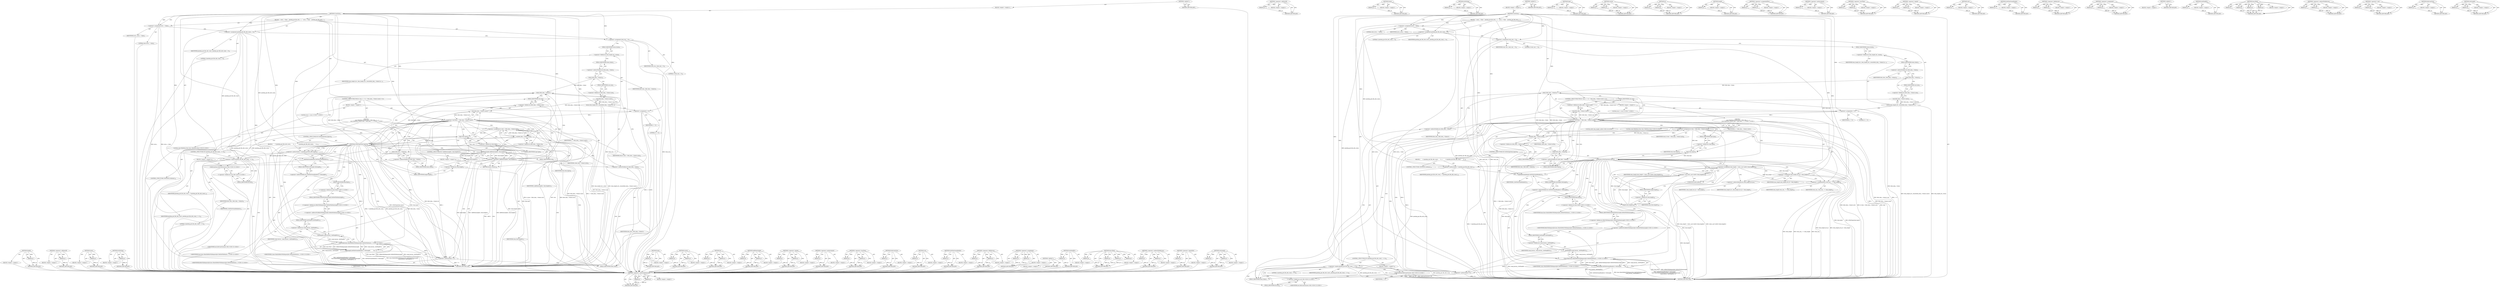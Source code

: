 digraph "GetLength" {
vulnerable_223 [label=<(METHOD,&lt;operator&gt;.indirectIndexAccess)>];
vulnerable_224 [label=<(PARAM,p1)>];
vulnerable_225 [label=<(PARAM,p2)>];
vulnerable_226 [label=<(BLOCK,&lt;empty&gt;,&lt;empty&gt;)>];
vulnerable_227 [label=<(METHOD_RETURN,ANY)>];
vulnerable_206 [label=<(METHOD,&lt;operator&gt;.addressOf)>];
vulnerable_207 [label=<(PARAM,p1)>];
vulnerable_208 [label=<(BLOCK,&lt;empty&gt;,&lt;empty&gt;)>];
vulnerable_209 [label=<(METHOD_RETURN,ANY)>];
vulnerable_159 [label=<(METHOD,items)>];
vulnerable_160 [label=<(PARAM,p1)>];
vulnerable_161 [label=<(BLOCK,&lt;empty&gt;,&lt;empty&gt;)>];
vulnerable_162 [label=<(METHOD_RETURN,ANY)>];
vulnerable_182 [label=<(METHOD,IsFileType)>];
vulnerable_183 [label=<(PARAM,p1)>];
vulnerable_184 [label=<(BLOCK,&lt;empty&gt;,&lt;empty&gt;)>];
vulnerable_185 [label=<(METHOD_RETURN,ANY)>];
vulnerable_6 [label=<(METHOD,&lt;global&gt;)<SUB>1</SUB>>];
vulnerable_7 [label=<(BLOCK,&lt;empty&gt;,&lt;empty&gt;)<SUB>1</SUB>>];
vulnerable_8 [label=<(METHOD,CountSize)<SUB>1</SUB>>];
vulnerable_9 [label=<(BLOCK,{
   error_ = false;
   pending_get_file_info_c...,{
   error_ = false;
   pending_get_file_info_c...)<SUB>1</SUB>>];
vulnerable_10 [label=<(&lt;operator&gt;.assignment,error_ = false)<SUB>2</SUB>>];
vulnerable_11 [label=<(IDENTIFIER,error_,error_ = false)<SUB>2</SUB>>];
vulnerable_12 [label=<(LITERAL,false,error_ = false)<SUB>2</SUB>>];
vulnerable_13 [label=<(&lt;operator&gt;.assignment,pending_get_file_info_count_ = 0)<SUB>3</SUB>>];
vulnerable_14 [label=<(IDENTIFIER,pending_get_file_info_count_,pending_get_file_info_count_ = 0)<SUB>3</SUB>>];
vulnerable_15 [label=<(LITERAL,0,pending_get_file_info_count_ = 0)<SUB>3</SUB>>];
vulnerable_16 [label=<(&lt;operator&gt;.assignment,total_size_ = 0)<SUB>4</SUB>>];
vulnerable_17 [label=<(IDENTIFIER,total_size_,total_size_ = 0)<SUB>4</SUB>>];
vulnerable_18 [label=<(LITERAL,0,total_size_ = 0)<SUB>4</SUB>>];
vulnerable_19 [label=<(resize,item_length_list_.resize(blob_data_-&gt;items().si...)<SUB>5</SUB>>];
vulnerable_20 [label=<(&lt;operator&gt;.fieldAccess,item_length_list_.resize)<SUB>5</SUB>>];
vulnerable_21 [label=<(IDENTIFIER,item_length_list_,item_length_list_.resize(blob_data_-&gt;items().si...)<SUB>5</SUB>>];
vulnerable_22 [label=<(FIELD_IDENTIFIER,resize,resize)<SUB>5</SUB>>];
vulnerable_23 [label=<(size,blob_data_-&gt;items().size())<SUB>5</SUB>>];
vulnerable_24 [label=<(&lt;operator&gt;.fieldAccess,blob_data_-&gt;items().size)<SUB>5</SUB>>];
vulnerable_25 [label=<(items,blob_data_-&gt;items())<SUB>5</SUB>>];
vulnerable_26 [label=<(&lt;operator&gt;.indirectFieldAccess,blob_data_-&gt;items)<SUB>5</SUB>>];
vulnerable_27 [label=<(IDENTIFIER,blob_data_,blob_data_-&gt;items())<SUB>5</SUB>>];
vulnerable_28 [label=<(FIELD_IDENTIFIER,items,items)<SUB>5</SUB>>];
vulnerable_29 [label=<(FIELD_IDENTIFIER,size,size)<SUB>5</SUB>>];
vulnerable_30 [label=<(CONTROL_STRUCTURE,FOR,for (size_t i = 0;i &lt; blob_data_-&gt;items().size();++i))<SUB>7</SUB>>];
vulnerable_31 [label=<(BLOCK,&lt;empty&gt;,&lt;empty&gt;)<SUB>7</SUB>>];
vulnerable_32 [label="<(LOCAL,size_t i: size_t)<SUB>7</SUB>>"];
vulnerable_33 [label=<(&lt;operator&gt;.assignment,i = 0)<SUB>7</SUB>>];
vulnerable_34 [label=<(IDENTIFIER,i,i = 0)<SUB>7</SUB>>];
vulnerable_35 [label=<(LITERAL,0,i = 0)<SUB>7</SUB>>];
vulnerable_36 [label=<(&lt;operator&gt;.lessThan,i &lt; blob_data_-&gt;items().size())<SUB>7</SUB>>];
vulnerable_37 [label=<(IDENTIFIER,i,i &lt; blob_data_-&gt;items().size())<SUB>7</SUB>>];
vulnerable_38 [label=<(size,blob_data_-&gt;items().size())<SUB>7</SUB>>];
vulnerable_39 [label=<(&lt;operator&gt;.fieldAccess,blob_data_-&gt;items().size)<SUB>7</SUB>>];
vulnerable_40 [label=<(items,blob_data_-&gt;items())<SUB>7</SUB>>];
vulnerable_41 [label=<(&lt;operator&gt;.indirectFieldAccess,blob_data_-&gt;items)<SUB>7</SUB>>];
vulnerable_42 [label=<(IDENTIFIER,blob_data_,blob_data_-&gt;items())<SUB>7</SUB>>];
vulnerable_43 [label=<(FIELD_IDENTIFIER,items,items)<SUB>7</SUB>>];
vulnerable_44 [label=<(FIELD_IDENTIFIER,size,size)<SUB>7</SUB>>];
vulnerable_45 [label=<(&lt;operator&gt;.preIncrement,++i)<SUB>7</SUB>>];
vulnerable_46 [label=<(IDENTIFIER,i,++i)<SUB>7</SUB>>];
vulnerable_47 [label="<(BLOCK,{
    const BlobData::Item&amp; item = blob_data_-&gt;...,{
    const BlobData::Item&amp; item = blob_data_-&gt;...)<SUB>7</SUB>>"];
vulnerable_48 [label="<(LOCAL,const BlobData.Item item: BlobData.Item)<SUB>8</SUB>>"];
vulnerable_49 [label=<(&lt;operator&gt;.assignment,&amp; item = blob_data_-&gt;items().at(i))<SUB>8</SUB>>];
vulnerable_50 [label=<(IDENTIFIER,item,&amp; item = blob_data_-&gt;items().at(i))<SUB>8</SUB>>];
vulnerable_51 [label=<(at,blob_data_-&gt;items().at(i))<SUB>8</SUB>>];
vulnerable_52 [label=<(&lt;operator&gt;.fieldAccess,blob_data_-&gt;items().at)<SUB>8</SUB>>];
vulnerable_53 [label=<(items,blob_data_-&gt;items())<SUB>8</SUB>>];
vulnerable_54 [label=<(&lt;operator&gt;.indirectFieldAccess,blob_data_-&gt;items)<SUB>8</SUB>>];
vulnerable_55 [label=<(IDENTIFIER,blob_data_,blob_data_-&gt;items())<SUB>8</SUB>>];
vulnerable_56 [label=<(FIELD_IDENTIFIER,items,items)<SUB>8</SUB>>];
vulnerable_57 [label=<(FIELD_IDENTIFIER,at,at)<SUB>8</SUB>>];
vulnerable_58 [label=<(IDENTIFIER,i,blob_data_-&gt;items().at(i))<SUB>8</SUB>>];
vulnerable_59 [label=<(CONTROL_STRUCTURE,IF,if (IsFileType(item.type())))<SUB>9</SUB>>];
vulnerable_60 [label=<(IsFileType,IsFileType(item.type()))<SUB>9</SUB>>];
vulnerable_61 [label=<(type,item.type())<SUB>9</SUB>>];
vulnerable_62 [label=<(&lt;operator&gt;.fieldAccess,item.type)<SUB>9</SUB>>];
vulnerable_63 [label=<(IDENTIFIER,item,item.type())<SUB>9</SUB>>];
vulnerable_64 [label=<(FIELD_IDENTIFIER,type,type)<SUB>9</SUB>>];
vulnerable_65 [label=<(BLOCK,{
      ++pending_get_file_info_count_;
      G...,{
      ++pending_get_file_info_count_;
      G...)<SUB>9</SUB>>];
vulnerable_66 [label=<(&lt;operator&gt;.preIncrement,++pending_get_file_info_count_)<SUB>10</SUB>>];
vulnerable_67 [label=<(IDENTIFIER,pending_get_file_info_count_,++pending_get_file_info_count_)<SUB>10</SUB>>];
vulnerable_68 [label=<(GetLength,GetFileStreamReader(i)-&gt;GetLength(
          ba...)<SUB>11</SUB>>];
vulnerable_69 [label=<(&lt;operator&gt;.indirectFieldAccess,GetFileStreamReader(i)-&gt;GetLength)<SUB>11</SUB>>];
vulnerable_70 [label=<(GetFileStreamReader,GetFileStreamReader(i))<SUB>11</SUB>>];
vulnerable_71 [label=<(IDENTIFIER,i,GetFileStreamReader(i))<SUB>11</SUB>>];
vulnerable_72 [label=<(FIELD_IDENTIFIER,GetLength,GetLength)<SUB>11</SUB>>];
vulnerable_73 [label="<(base.Bind,base::Bind(&amp;BlobURLRequestJob::DidGetFileItemLe...)<SUB>12</SUB>>"];
vulnerable_74 [label="<(&lt;operator&gt;.fieldAccess,base::Bind)<SUB>12</SUB>>"];
vulnerable_75 [label="<(IDENTIFIER,base,base::Bind(&amp;BlobURLRequestJob::DidGetFileItemLe...)<SUB>12</SUB>>"];
vulnerable_76 [label=<(FIELD_IDENTIFIER,Bind,Bind)<SUB>12</SUB>>];
vulnerable_77 [label="<(&lt;operator&gt;.addressOf,&amp;BlobURLRequestJob::DidGetFileItemLength)<SUB>12</SUB>>"];
vulnerable_78 [label="<(&lt;operator&gt;.fieldAccess,BlobURLRequestJob::DidGetFileItemLength)<SUB>12</SUB>>"];
vulnerable_79 [label="<(IDENTIFIER,BlobURLRequestJob,base::Bind(&amp;BlobURLRequestJob::DidGetFileItemLe...)<SUB>12</SUB>>"];
vulnerable_80 [label=<(FIELD_IDENTIFIER,DidGetFileItemLength,DidGetFileItemLength)<SUB>12</SUB>>];
vulnerable_81 [label=<(GetWeakPtr,weak_factory_.GetWeakPtr())<SUB>13</SUB>>];
vulnerable_82 [label=<(&lt;operator&gt;.fieldAccess,weak_factory_.GetWeakPtr)<SUB>13</SUB>>];
vulnerable_83 [label=<(IDENTIFIER,weak_factory_,weak_factory_.GetWeakPtr())<SUB>13</SUB>>];
vulnerable_84 [label=<(FIELD_IDENTIFIER,GetWeakPtr,GetWeakPtr)<SUB>13</SUB>>];
vulnerable_85 [label="<(IDENTIFIER,i,base::Bind(&amp;BlobURLRequestJob::DidGetFileItemLe...)<SUB>13</SUB>>"];
vulnerable_86 [label=<(CONTROL_STRUCTURE,CONTINUE,continue;)<SUB>14</SUB>>];
vulnerable_87 [label="<(LOCAL,int64 item_length: int64)<SUB>16</SUB>>"];
vulnerable_88 [label=<(&lt;operator&gt;.assignment,item_length = static_cast&lt;int64&gt;(item.length()))<SUB>16</SUB>>];
vulnerable_89 [label=<(IDENTIFIER,item_length,item_length = static_cast&lt;int64&gt;(item.length()))<SUB>16</SUB>>];
vulnerable_90 [label=<(&lt;operator&gt;.cast,static_cast&lt;int64&gt;(item.length()))<SUB>16</SUB>>];
vulnerable_91 [label=<(UNKNOWN,int64,int64)<SUB>16</SUB>>];
vulnerable_92 [label=<(length,item.length())<SUB>16</SUB>>];
vulnerable_93 [label=<(&lt;operator&gt;.fieldAccess,item.length)<SUB>16</SUB>>];
vulnerable_94 [label=<(IDENTIFIER,item,item.length())<SUB>16</SUB>>];
vulnerable_95 [label=<(FIELD_IDENTIFIER,length,length)<SUB>16</SUB>>];
vulnerable_96 [label=<(&lt;operator&gt;.assignment,item_length_list_[i] = item_length)<SUB>17</SUB>>];
vulnerable_97 [label=<(&lt;operator&gt;.indirectIndexAccess,item_length_list_[i])<SUB>17</SUB>>];
vulnerable_98 [label=<(IDENTIFIER,item_length_list_,item_length_list_[i] = item_length)<SUB>17</SUB>>];
vulnerable_99 [label=<(IDENTIFIER,i,item_length_list_[i] = item_length)<SUB>17</SUB>>];
vulnerable_100 [label=<(IDENTIFIER,item_length,item_length_list_[i] = item_length)<SUB>17</SUB>>];
vulnerable_101 [label=<(&lt;operator&gt;.assignmentPlus,total_size_ += item_length)<SUB>18</SUB>>];
vulnerable_102 [label=<(IDENTIFIER,total_size_,total_size_ += item_length)<SUB>18</SUB>>];
vulnerable_103 [label=<(IDENTIFIER,item_length,total_size_ += item_length)<SUB>18</SUB>>];
vulnerable_104 [label=<(CONTROL_STRUCTURE,IF,if (pending_get_file_info_count_ == 0))<SUB>21</SUB>>];
vulnerable_105 [label=<(&lt;operator&gt;.equals,pending_get_file_info_count_ == 0)<SUB>21</SUB>>];
vulnerable_106 [label=<(IDENTIFIER,pending_get_file_info_count_,pending_get_file_info_count_ == 0)<SUB>21</SUB>>];
vulnerable_107 [label=<(LITERAL,0,pending_get_file_info_count_ == 0)<SUB>21</SUB>>];
vulnerable_108 [label=<(BLOCK,&lt;empty&gt;,&lt;empty&gt;)<SUB>22</SUB>>];
vulnerable_109 [label="<(DidCountSize,DidCountSize(net::OK))<SUB>22</SUB>>"];
vulnerable_110 [label="<(&lt;operator&gt;.fieldAccess,net::OK)<SUB>22</SUB>>"];
vulnerable_111 [label="<(IDENTIFIER,net,DidCountSize(net::OK))<SUB>22</SUB>>"];
vulnerable_112 [label=<(FIELD_IDENTIFIER,OK,OK)<SUB>22</SUB>>];
vulnerable_113 [label=<(METHOD_RETURN,void)<SUB>1</SUB>>];
vulnerable_115 [label=<(METHOD_RETURN,ANY)<SUB>1</SUB>>];
vulnerable_186 [label=<(METHOD,type)>];
vulnerable_187 [label=<(PARAM,p1)>];
vulnerable_188 [label=<(BLOCK,&lt;empty&gt;,&lt;empty&gt;)>];
vulnerable_189 [label=<(METHOD_RETURN,ANY)>];
vulnerable_145 [label=<(METHOD,resize)>];
vulnerable_146 [label=<(PARAM,p1)>];
vulnerable_147 [label=<(PARAM,p2)>];
vulnerable_148 [label=<(BLOCK,&lt;empty&gt;,&lt;empty&gt;)>];
vulnerable_149 [label=<(METHOD_RETURN,ANY)>];
vulnerable_177 [label=<(METHOD,at)>];
vulnerable_178 [label=<(PARAM,p1)>];
vulnerable_179 [label=<(PARAM,p2)>];
vulnerable_180 [label=<(BLOCK,&lt;empty&gt;,&lt;empty&gt;)>];
vulnerable_181 [label=<(METHOD_RETURN,ANY)>];
vulnerable_219 [label=<(METHOD,length)>];
vulnerable_220 [label=<(PARAM,p1)>];
vulnerable_221 [label=<(BLOCK,&lt;empty&gt;,&lt;empty&gt;)>];
vulnerable_222 [label=<(METHOD_RETURN,ANY)>];
vulnerable_228 [label=<(METHOD,&lt;operator&gt;.assignmentPlus)>];
vulnerable_229 [label=<(PARAM,p1)>];
vulnerable_230 [label=<(PARAM,p2)>];
vulnerable_231 [label=<(BLOCK,&lt;empty&gt;,&lt;empty&gt;)>];
vulnerable_232 [label=<(METHOD_RETURN,ANY)>];
vulnerable_173 [label=<(METHOD,&lt;operator&gt;.preIncrement)>];
vulnerable_174 [label=<(PARAM,p1)>];
vulnerable_175 [label=<(BLOCK,&lt;empty&gt;,&lt;empty&gt;)>];
vulnerable_176 [label=<(METHOD_RETURN,ANY)>];
vulnerable_168 [label=<(METHOD,&lt;operator&gt;.lessThan)>];
vulnerable_169 [label=<(PARAM,p1)>];
vulnerable_170 [label=<(PARAM,p2)>];
vulnerable_171 [label=<(BLOCK,&lt;empty&gt;,&lt;empty&gt;)>];
vulnerable_172 [label=<(METHOD_RETURN,ANY)>];
vulnerable_233 [label=<(METHOD,&lt;operator&gt;.equals)>];
vulnerable_234 [label=<(PARAM,p1)>];
vulnerable_235 [label=<(PARAM,p2)>];
vulnerable_236 [label=<(BLOCK,&lt;empty&gt;,&lt;empty&gt;)>];
vulnerable_237 [label=<(METHOD_RETURN,ANY)>];
vulnerable_155 [label=<(METHOD,size)>];
vulnerable_156 [label=<(PARAM,p1)>];
vulnerable_157 [label=<(BLOCK,&lt;empty&gt;,&lt;empty&gt;)>];
vulnerable_158 [label=<(METHOD_RETURN,ANY)>];
vulnerable_195 [label=<(METHOD,GetFileStreamReader)>];
vulnerable_196 [label=<(PARAM,p1)>];
vulnerable_197 [label=<(BLOCK,&lt;empty&gt;,&lt;empty&gt;)>];
vulnerable_198 [label=<(METHOD_RETURN,ANY)>];
vulnerable_150 [label=<(METHOD,&lt;operator&gt;.fieldAccess)>];
vulnerable_151 [label=<(PARAM,p1)>];
vulnerable_152 [label=<(PARAM,p2)>];
vulnerable_153 [label=<(BLOCK,&lt;empty&gt;,&lt;empty&gt;)>];
vulnerable_154 [label=<(METHOD_RETURN,ANY)>];
vulnerable_140 [label=<(METHOD,&lt;operator&gt;.assignment)>];
vulnerable_141 [label=<(PARAM,p1)>];
vulnerable_142 [label=<(PARAM,p2)>];
vulnerable_143 [label=<(BLOCK,&lt;empty&gt;,&lt;empty&gt;)>];
vulnerable_144 [label=<(METHOD_RETURN,ANY)>];
vulnerable_134 [label=<(METHOD,&lt;global&gt;)<SUB>1</SUB>>];
vulnerable_135 [label=<(BLOCK,&lt;empty&gt;,&lt;empty&gt;)>];
vulnerable_136 [label=<(METHOD_RETURN,ANY)>];
vulnerable_210 [label=<(METHOD,GetWeakPtr)>];
vulnerable_211 [label=<(PARAM,p1)>];
vulnerable_212 [label=<(BLOCK,&lt;empty&gt;,&lt;empty&gt;)>];
vulnerable_213 [label=<(METHOD_RETURN,ANY)>];
vulnerable_199 [label=<(METHOD,base.Bind)>];
vulnerable_200 [label=<(PARAM,p1)>];
vulnerable_201 [label=<(PARAM,p2)>];
vulnerable_202 [label=<(PARAM,p3)>];
vulnerable_203 [label=<(PARAM,p4)>];
vulnerable_204 [label=<(BLOCK,&lt;empty&gt;,&lt;empty&gt;)>];
vulnerable_205 [label=<(METHOD_RETURN,ANY)>];
vulnerable_163 [label=<(METHOD,&lt;operator&gt;.indirectFieldAccess)>];
vulnerable_164 [label=<(PARAM,p1)>];
vulnerable_165 [label=<(PARAM,p2)>];
vulnerable_166 [label=<(BLOCK,&lt;empty&gt;,&lt;empty&gt;)>];
vulnerable_167 [label=<(METHOD_RETURN,ANY)>];
vulnerable_214 [label=<(METHOD,&lt;operator&gt;.cast)>];
vulnerable_215 [label=<(PARAM,p1)>];
vulnerable_216 [label=<(PARAM,p2)>];
vulnerable_217 [label=<(BLOCK,&lt;empty&gt;,&lt;empty&gt;)>];
vulnerable_218 [label=<(METHOD_RETURN,ANY)>];
vulnerable_238 [label=<(METHOD,DidCountSize)>];
vulnerable_239 [label=<(PARAM,p1)>];
vulnerable_240 [label=<(BLOCK,&lt;empty&gt;,&lt;empty&gt;)>];
vulnerable_241 [label=<(METHOD_RETURN,ANY)>];
vulnerable_190 [label=<(METHOD,GetLength)>];
vulnerable_191 [label=<(PARAM,p1)>];
vulnerable_192 [label=<(PARAM,p2)>];
vulnerable_193 [label=<(BLOCK,&lt;empty&gt;,&lt;empty&gt;)>];
vulnerable_194 [label=<(METHOD_RETURN,ANY)>];
fixed_214 [label=<(METHOD,length)>];
fixed_215 [label=<(PARAM,p1)>];
fixed_216 [label=<(BLOCK,&lt;empty&gt;,&lt;empty&gt;)>];
fixed_217 [label=<(METHOD_RETURN,ANY)>];
fixed_197 [label=<(METHOD,&lt;operator&gt;.addressOf)>];
fixed_198 [label=<(PARAM,p1)>];
fixed_199 [label=<(BLOCK,&lt;empty&gt;,&lt;empty&gt;)>];
fixed_200 [label=<(METHOD_RETURN,ANY)>];
fixed_150 [label=<(METHOD,items)>];
fixed_151 [label=<(PARAM,p1)>];
fixed_152 [label=<(BLOCK,&lt;empty&gt;,&lt;empty&gt;)>];
fixed_153 [label=<(METHOD_RETURN,ANY)>];
fixed_173 [label=<(METHOD,IsFileType)>];
fixed_174 [label=<(PARAM,p1)>];
fixed_175 [label=<(BLOCK,&lt;empty&gt;,&lt;empty&gt;)>];
fixed_176 [label=<(METHOD_RETURN,ANY)>];
fixed_6 [label=<(METHOD,&lt;global&gt;)<SUB>1</SUB>>];
fixed_7 [label=<(BLOCK,&lt;empty&gt;,&lt;empty&gt;)<SUB>1</SUB>>];
fixed_8 [label=<(METHOD,CountSize)<SUB>1</SUB>>];
fixed_9 [label=<(BLOCK,{
   error_ = false;
   pending_get_file_info_c...,{
   error_ = false;
   pending_get_file_info_c...)<SUB>1</SUB>>];
fixed_10 [label=<(&lt;operator&gt;.assignment,error_ = false)<SUB>2</SUB>>];
fixed_11 [label=<(IDENTIFIER,error_,error_ = false)<SUB>2</SUB>>];
fixed_12 [label=<(LITERAL,false,error_ = false)<SUB>2</SUB>>];
fixed_13 [label=<(&lt;operator&gt;.assignment,pending_get_file_info_count_ = 0)<SUB>3</SUB>>];
fixed_14 [label=<(IDENTIFIER,pending_get_file_info_count_,pending_get_file_info_count_ = 0)<SUB>3</SUB>>];
fixed_15 [label=<(LITERAL,0,pending_get_file_info_count_ = 0)<SUB>3</SUB>>];
fixed_16 [label=<(&lt;operator&gt;.assignment,total_size_ = 0)<SUB>4</SUB>>];
fixed_17 [label=<(IDENTIFIER,total_size_,total_size_ = 0)<SUB>4</SUB>>];
fixed_18 [label=<(LITERAL,0,total_size_ = 0)<SUB>4</SUB>>];
fixed_19 [label=<(resize,item_length_list_.resize(blob_data_-&gt;items().si...)<SUB>5</SUB>>];
fixed_20 [label=<(&lt;operator&gt;.fieldAccess,item_length_list_.resize)<SUB>5</SUB>>];
fixed_21 [label=<(IDENTIFIER,item_length_list_,item_length_list_.resize(blob_data_-&gt;items().si...)<SUB>5</SUB>>];
fixed_22 [label=<(FIELD_IDENTIFIER,resize,resize)<SUB>5</SUB>>];
fixed_23 [label=<(size,blob_data_-&gt;items().size())<SUB>5</SUB>>];
fixed_24 [label=<(&lt;operator&gt;.fieldAccess,blob_data_-&gt;items().size)<SUB>5</SUB>>];
fixed_25 [label=<(items,blob_data_-&gt;items())<SUB>5</SUB>>];
fixed_26 [label=<(&lt;operator&gt;.indirectFieldAccess,blob_data_-&gt;items)<SUB>5</SUB>>];
fixed_27 [label=<(IDENTIFIER,blob_data_,blob_data_-&gt;items())<SUB>5</SUB>>];
fixed_28 [label=<(FIELD_IDENTIFIER,items,items)<SUB>5</SUB>>];
fixed_29 [label=<(FIELD_IDENTIFIER,size,size)<SUB>5</SUB>>];
fixed_30 [label=<(CONTROL_STRUCTURE,FOR,for (size_t i = 0;i &lt; blob_data_-&gt;items().size();++i))<SUB>7</SUB>>];
fixed_31 [label=<(BLOCK,&lt;empty&gt;,&lt;empty&gt;)<SUB>7</SUB>>];
fixed_32 [label="<(LOCAL,size_t i: size_t)<SUB>7</SUB>>"];
fixed_33 [label=<(&lt;operator&gt;.assignment,i = 0)<SUB>7</SUB>>];
fixed_34 [label=<(IDENTIFIER,i,i = 0)<SUB>7</SUB>>];
fixed_35 [label=<(LITERAL,0,i = 0)<SUB>7</SUB>>];
fixed_36 [label=<(&lt;operator&gt;.lessThan,i &lt; blob_data_-&gt;items().size())<SUB>7</SUB>>];
fixed_37 [label=<(IDENTIFIER,i,i &lt; blob_data_-&gt;items().size())<SUB>7</SUB>>];
fixed_38 [label=<(size,blob_data_-&gt;items().size())<SUB>7</SUB>>];
fixed_39 [label=<(&lt;operator&gt;.fieldAccess,blob_data_-&gt;items().size)<SUB>7</SUB>>];
fixed_40 [label=<(items,blob_data_-&gt;items())<SUB>7</SUB>>];
fixed_41 [label=<(&lt;operator&gt;.indirectFieldAccess,blob_data_-&gt;items)<SUB>7</SUB>>];
fixed_42 [label=<(IDENTIFIER,blob_data_,blob_data_-&gt;items())<SUB>7</SUB>>];
fixed_43 [label=<(FIELD_IDENTIFIER,items,items)<SUB>7</SUB>>];
fixed_44 [label=<(FIELD_IDENTIFIER,size,size)<SUB>7</SUB>>];
fixed_45 [label=<(&lt;operator&gt;.preIncrement,++i)<SUB>7</SUB>>];
fixed_46 [label=<(IDENTIFIER,i,++i)<SUB>7</SUB>>];
fixed_47 [label="<(BLOCK,{
    const BlobData::Item&amp; item = blob_data_-&gt;...,{
    const BlobData::Item&amp; item = blob_data_-&gt;...)<SUB>7</SUB>>"];
fixed_48 [label="<(LOCAL,const BlobData.Item item: BlobData.Item)<SUB>8</SUB>>"];
fixed_49 [label=<(&lt;operator&gt;.assignment,&amp; item = blob_data_-&gt;items().at(i))<SUB>8</SUB>>];
fixed_50 [label=<(IDENTIFIER,item,&amp; item = blob_data_-&gt;items().at(i))<SUB>8</SUB>>];
fixed_51 [label=<(at,blob_data_-&gt;items().at(i))<SUB>8</SUB>>];
fixed_52 [label=<(&lt;operator&gt;.fieldAccess,blob_data_-&gt;items().at)<SUB>8</SUB>>];
fixed_53 [label=<(items,blob_data_-&gt;items())<SUB>8</SUB>>];
fixed_54 [label=<(&lt;operator&gt;.indirectFieldAccess,blob_data_-&gt;items)<SUB>8</SUB>>];
fixed_55 [label=<(IDENTIFIER,blob_data_,blob_data_-&gt;items())<SUB>8</SUB>>];
fixed_56 [label=<(FIELD_IDENTIFIER,items,items)<SUB>8</SUB>>];
fixed_57 [label=<(FIELD_IDENTIFIER,at,at)<SUB>8</SUB>>];
fixed_58 [label=<(IDENTIFIER,i,blob_data_-&gt;items().at(i))<SUB>8</SUB>>];
fixed_59 [label=<(CONTROL_STRUCTURE,IF,if (IsFileType(item.type())))<SUB>9</SUB>>];
fixed_60 [label=<(IsFileType,IsFileType(item.type()))<SUB>9</SUB>>];
fixed_61 [label=<(type,item.type())<SUB>9</SUB>>];
fixed_62 [label=<(&lt;operator&gt;.fieldAccess,item.type)<SUB>9</SUB>>];
fixed_63 [label=<(IDENTIFIER,item,item.type())<SUB>9</SUB>>];
fixed_64 [label=<(FIELD_IDENTIFIER,type,type)<SUB>9</SUB>>];
fixed_65 [label=<(BLOCK,{
      ++pending_get_file_info_count_;
      G...,{
      ++pending_get_file_info_count_;
      G...)<SUB>9</SUB>>];
fixed_66 [label=<(&lt;operator&gt;.preIncrement,++pending_get_file_info_count_)<SUB>10</SUB>>];
fixed_67 [label=<(IDENTIFIER,pending_get_file_info_count_,++pending_get_file_info_count_)<SUB>10</SUB>>];
fixed_68 [label=<(GetLength,GetFileStreamReader(i)-&gt;GetLength(
          ba...)<SUB>11</SUB>>];
fixed_69 [label=<(&lt;operator&gt;.indirectFieldAccess,GetFileStreamReader(i)-&gt;GetLength)<SUB>11</SUB>>];
fixed_70 [label=<(GetFileStreamReader,GetFileStreamReader(i))<SUB>11</SUB>>];
fixed_71 [label=<(IDENTIFIER,i,GetFileStreamReader(i))<SUB>11</SUB>>];
fixed_72 [label=<(FIELD_IDENTIFIER,GetLength,GetLength)<SUB>11</SUB>>];
fixed_73 [label="<(base.Bind,base::Bind(&amp;BlobURLRequestJob::DidGetFileItemLe...)<SUB>12</SUB>>"];
fixed_74 [label="<(&lt;operator&gt;.fieldAccess,base::Bind)<SUB>12</SUB>>"];
fixed_75 [label="<(IDENTIFIER,base,base::Bind(&amp;BlobURLRequestJob::DidGetFileItemLe...)<SUB>12</SUB>>"];
fixed_76 [label=<(FIELD_IDENTIFIER,Bind,Bind)<SUB>12</SUB>>];
fixed_77 [label="<(&lt;operator&gt;.addressOf,&amp;BlobURLRequestJob::DidGetFileItemLength)<SUB>12</SUB>>"];
fixed_78 [label="<(&lt;operator&gt;.fieldAccess,BlobURLRequestJob::DidGetFileItemLength)<SUB>12</SUB>>"];
fixed_79 [label="<(IDENTIFIER,BlobURLRequestJob,base::Bind(&amp;BlobURLRequestJob::DidGetFileItemLe...)<SUB>12</SUB>>"];
fixed_80 [label=<(FIELD_IDENTIFIER,DidGetFileItemLength,DidGetFileItemLength)<SUB>12</SUB>>];
fixed_81 [label=<(GetWeakPtr,weak_factory_.GetWeakPtr())<SUB>13</SUB>>];
fixed_82 [label=<(&lt;operator&gt;.fieldAccess,weak_factory_.GetWeakPtr)<SUB>13</SUB>>];
fixed_83 [label=<(IDENTIFIER,weak_factory_,weak_factory_.GetWeakPtr())<SUB>13</SUB>>];
fixed_84 [label=<(FIELD_IDENTIFIER,GetWeakPtr,GetWeakPtr)<SUB>13</SUB>>];
fixed_85 [label="<(IDENTIFIER,i,base::Bind(&amp;BlobURLRequestJob::DidGetFileItemLe...)<SUB>13</SUB>>"];
fixed_86 [label=<(CONTROL_STRUCTURE,CONTINUE,continue;)<SUB>14</SUB>>];
fixed_87 [label=<(CONTROL_STRUCTURE,IF,if (!AddItemLength(i, item.length())))<SUB>17</SUB>>];
fixed_88 [label=<(&lt;operator&gt;.logicalNot,!AddItemLength(i, item.length()))<SUB>17</SUB>>];
fixed_89 [label=<(AddItemLength,AddItemLength(i, item.length()))<SUB>17</SUB>>];
fixed_90 [label=<(IDENTIFIER,i,AddItemLength(i, item.length()))<SUB>17</SUB>>];
fixed_91 [label=<(length,item.length())<SUB>17</SUB>>];
fixed_92 [label=<(&lt;operator&gt;.fieldAccess,item.length)<SUB>17</SUB>>];
fixed_93 [label=<(IDENTIFIER,item,item.length())<SUB>17</SUB>>];
fixed_94 [label=<(FIELD_IDENTIFIER,length,length)<SUB>17</SUB>>];
fixed_95 [label=<(BLOCK,&lt;empty&gt;,&lt;empty&gt;)<SUB>18</SUB>>];
fixed_96 [label=<(RETURN,return;,return;)<SUB>18</SUB>>];
fixed_97 [label=<(CONTROL_STRUCTURE,IF,if (pending_get_file_info_count_ == 0))<SUB>21</SUB>>];
fixed_98 [label=<(&lt;operator&gt;.equals,pending_get_file_info_count_ == 0)<SUB>21</SUB>>];
fixed_99 [label=<(IDENTIFIER,pending_get_file_info_count_,pending_get_file_info_count_ == 0)<SUB>21</SUB>>];
fixed_100 [label=<(LITERAL,0,pending_get_file_info_count_ == 0)<SUB>21</SUB>>];
fixed_101 [label=<(BLOCK,&lt;empty&gt;,&lt;empty&gt;)<SUB>22</SUB>>];
fixed_102 [label="<(DidCountSize,DidCountSize(net::OK))<SUB>22</SUB>>"];
fixed_103 [label="<(&lt;operator&gt;.fieldAccess,net::OK)<SUB>22</SUB>>"];
fixed_104 [label="<(IDENTIFIER,net,DidCountSize(net::OK))<SUB>22</SUB>>"];
fixed_105 [label=<(FIELD_IDENTIFIER,OK,OK)<SUB>22</SUB>>];
fixed_106 [label=<(METHOD_RETURN,void)<SUB>1</SUB>>];
fixed_108 [label=<(METHOD_RETURN,ANY)<SUB>1</SUB>>];
fixed_177 [label=<(METHOD,type)>];
fixed_178 [label=<(PARAM,p1)>];
fixed_179 [label=<(BLOCK,&lt;empty&gt;,&lt;empty&gt;)>];
fixed_180 [label=<(METHOD_RETURN,ANY)>];
fixed_136 [label=<(METHOD,resize)>];
fixed_137 [label=<(PARAM,p1)>];
fixed_138 [label=<(PARAM,p2)>];
fixed_139 [label=<(BLOCK,&lt;empty&gt;,&lt;empty&gt;)>];
fixed_140 [label=<(METHOD_RETURN,ANY)>];
fixed_168 [label=<(METHOD,at)>];
fixed_169 [label=<(PARAM,p1)>];
fixed_170 [label=<(PARAM,p2)>];
fixed_171 [label=<(BLOCK,&lt;empty&gt;,&lt;empty&gt;)>];
fixed_172 [label=<(METHOD_RETURN,ANY)>];
fixed_209 [label=<(METHOD,AddItemLength)>];
fixed_210 [label=<(PARAM,p1)>];
fixed_211 [label=<(PARAM,p2)>];
fixed_212 [label=<(BLOCK,&lt;empty&gt;,&lt;empty&gt;)>];
fixed_213 [label=<(METHOD_RETURN,ANY)>];
fixed_218 [label=<(METHOD,&lt;operator&gt;.equals)>];
fixed_219 [label=<(PARAM,p1)>];
fixed_220 [label=<(PARAM,p2)>];
fixed_221 [label=<(BLOCK,&lt;empty&gt;,&lt;empty&gt;)>];
fixed_222 [label=<(METHOD_RETURN,ANY)>];
fixed_164 [label=<(METHOD,&lt;operator&gt;.preIncrement)>];
fixed_165 [label=<(PARAM,p1)>];
fixed_166 [label=<(BLOCK,&lt;empty&gt;,&lt;empty&gt;)>];
fixed_167 [label=<(METHOD_RETURN,ANY)>];
fixed_159 [label=<(METHOD,&lt;operator&gt;.lessThan)>];
fixed_160 [label=<(PARAM,p1)>];
fixed_161 [label=<(PARAM,p2)>];
fixed_162 [label=<(BLOCK,&lt;empty&gt;,&lt;empty&gt;)>];
fixed_163 [label=<(METHOD_RETURN,ANY)>];
fixed_223 [label=<(METHOD,DidCountSize)>];
fixed_224 [label=<(PARAM,p1)>];
fixed_225 [label=<(BLOCK,&lt;empty&gt;,&lt;empty&gt;)>];
fixed_226 [label=<(METHOD_RETURN,ANY)>];
fixed_146 [label=<(METHOD,size)>];
fixed_147 [label=<(PARAM,p1)>];
fixed_148 [label=<(BLOCK,&lt;empty&gt;,&lt;empty&gt;)>];
fixed_149 [label=<(METHOD_RETURN,ANY)>];
fixed_186 [label=<(METHOD,GetFileStreamReader)>];
fixed_187 [label=<(PARAM,p1)>];
fixed_188 [label=<(BLOCK,&lt;empty&gt;,&lt;empty&gt;)>];
fixed_189 [label=<(METHOD_RETURN,ANY)>];
fixed_141 [label=<(METHOD,&lt;operator&gt;.fieldAccess)>];
fixed_142 [label=<(PARAM,p1)>];
fixed_143 [label=<(PARAM,p2)>];
fixed_144 [label=<(BLOCK,&lt;empty&gt;,&lt;empty&gt;)>];
fixed_145 [label=<(METHOD_RETURN,ANY)>];
fixed_131 [label=<(METHOD,&lt;operator&gt;.assignment)>];
fixed_132 [label=<(PARAM,p1)>];
fixed_133 [label=<(PARAM,p2)>];
fixed_134 [label=<(BLOCK,&lt;empty&gt;,&lt;empty&gt;)>];
fixed_135 [label=<(METHOD_RETURN,ANY)>];
fixed_125 [label=<(METHOD,&lt;global&gt;)<SUB>1</SUB>>];
fixed_126 [label=<(BLOCK,&lt;empty&gt;,&lt;empty&gt;)>];
fixed_127 [label=<(METHOD_RETURN,ANY)>];
fixed_201 [label=<(METHOD,GetWeakPtr)>];
fixed_202 [label=<(PARAM,p1)>];
fixed_203 [label=<(BLOCK,&lt;empty&gt;,&lt;empty&gt;)>];
fixed_204 [label=<(METHOD_RETURN,ANY)>];
fixed_190 [label=<(METHOD,base.Bind)>];
fixed_191 [label=<(PARAM,p1)>];
fixed_192 [label=<(PARAM,p2)>];
fixed_193 [label=<(PARAM,p3)>];
fixed_194 [label=<(PARAM,p4)>];
fixed_195 [label=<(BLOCK,&lt;empty&gt;,&lt;empty&gt;)>];
fixed_196 [label=<(METHOD_RETURN,ANY)>];
fixed_154 [label=<(METHOD,&lt;operator&gt;.indirectFieldAccess)>];
fixed_155 [label=<(PARAM,p1)>];
fixed_156 [label=<(PARAM,p2)>];
fixed_157 [label=<(BLOCK,&lt;empty&gt;,&lt;empty&gt;)>];
fixed_158 [label=<(METHOD_RETURN,ANY)>];
fixed_205 [label=<(METHOD,&lt;operator&gt;.logicalNot)>];
fixed_206 [label=<(PARAM,p1)>];
fixed_207 [label=<(BLOCK,&lt;empty&gt;,&lt;empty&gt;)>];
fixed_208 [label=<(METHOD_RETURN,ANY)>];
fixed_181 [label=<(METHOD,GetLength)>];
fixed_182 [label=<(PARAM,p1)>];
fixed_183 [label=<(PARAM,p2)>];
fixed_184 [label=<(BLOCK,&lt;empty&gt;,&lt;empty&gt;)>];
fixed_185 [label=<(METHOD_RETURN,ANY)>];
vulnerable_223 -> vulnerable_224  [key=0, label="AST: "];
vulnerable_223 -> vulnerable_224  [key=1, label="DDG: "];
vulnerable_223 -> vulnerable_226  [key=0, label="AST: "];
vulnerable_223 -> vulnerable_225  [key=0, label="AST: "];
vulnerable_223 -> vulnerable_225  [key=1, label="DDG: "];
vulnerable_223 -> vulnerable_227  [key=0, label="AST: "];
vulnerable_223 -> vulnerable_227  [key=1, label="CFG: "];
vulnerable_224 -> vulnerable_227  [key=0, label="DDG: p1"];
vulnerable_225 -> vulnerable_227  [key=0, label="DDG: p2"];
vulnerable_206 -> vulnerable_207  [key=0, label="AST: "];
vulnerable_206 -> vulnerable_207  [key=1, label="DDG: "];
vulnerable_206 -> vulnerable_208  [key=0, label="AST: "];
vulnerable_206 -> vulnerable_209  [key=0, label="AST: "];
vulnerable_206 -> vulnerable_209  [key=1, label="CFG: "];
vulnerable_207 -> vulnerable_209  [key=0, label="DDG: p1"];
vulnerable_159 -> vulnerable_160  [key=0, label="AST: "];
vulnerable_159 -> vulnerable_160  [key=1, label="DDG: "];
vulnerable_159 -> vulnerable_161  [key=0, label="AST: "];
vulnerable_159 -> vulnerable_162  [key=0, label="AST: "];
vulnerable_159 -> vulnerable_162  [key=1, label="CFG: "];
vulnerable_160 -> vulnerable_162  [key=0, label="DDG: p1"];
vulnerable_182 -> vulnerable_183  [key=0, label="AST: "];
vulnerable_182 -> vulnerable_183  [key=1, label="DDG: "];
vulnerable_182 -> vulnerable_184  [key=0, label="AST: "];
vulnerable_182 -> vulnerable_185  [key=0, label="AST: "];
vulnerable_182 -> vulnerable_185  [key=1, label="CFG: "];
vulnerable_183 -> vulnerable_185  [key=0, label="DDG: p1"];
vulnerable_6 -> vulnerable_7  [key=0, label="AST: "];
vulnerable_6 -> vulnerable_115  [key=0, label="AST: "];
vulnerable_6 -> vulnerable_115  [key=1, label="CFG: "];
vulnerable_7 -> vulnerable_8  [key=0, label="AST: "];
vulnerable_8 -> vulnerable_9  [key=0, label="AST: "];
vulnerable_8 -> vulnerable_113  [key=0, label="AST: "];
vulnerable_8 -> vulnerable_10  [key=0, label="CFG: "];
vulnerable_8 -> vulnerable_10  [key=1, label="DDG: "];
vulnerable_8 -> vulnerable_13  [key=0, label="DDG: "];
vulnerable_8 -> vulnerable_16  [key=0, label="DDG: "];
vulnerable_8 -> vulnerable_33  [key=0, label="DDG: "];
vulnerable_8 -> vulnerable_36  [key=0, label="DDG: "];
vulnerable_8 -> vulnerable_45  [key=0, label="DDG: "];
vulnerable_8 -> vulnerable_96  [key=0, label="DDG: "];
vulnerable_8 -> vulnerable_101  [key=0, label="DDG: "];
vulnerable_8 -> vulnerable_105  [key=0, label="DDG: "];
vulnerable_8 -> vulnerable_51  [key=0, label="DDG: "];
vulnerable_8 -> vulnerable_66  [key=0, label="DDG: "];
vulnerable_8 -> vulnerable_73  [key=0, label="DDG: "];
vulnerable_8 -> vulnerable_70  [key=0, label="DDG: "];
vulnerable_9 -> vulnerable_10  [key=0, label="AST: "];
vulnerable_9 -> vulnerable_13  [key=0, label="AST: "];
vulnerable_9 -> vulnerable_16  [key=0, label="AST: "];
vulnerable_9 -> vulnerable_19  [key=0, label="AST: "];
vulnerable_9 -> vulnerable_30  [key=0, label="AST: "];
vulnerable_9 -> vulnerable_104  [key=0, label="AST: "];
vulnerable_10 -> vulnerable_11  [key=0, label="AST: "];
vulnerable_10 -> vulnerable_12  [key=0, label="AST: "];
vulnerable_10 -> vulnerable_13  [key=0, label="CFG: "];
vulnerable_10 -> vulnerable_113  [key=0, label="DDG: error_ = false"];
vulnerable_10 -> vulnerable_113  [key=1, label="DDG: error_"];
vulnerable_13 -> vulnerable_14  [key=0, label="AST: "];
vulnerable_13 -> vulnerable_15  [key=0, label="AST: "];
vulnerable_13 -> vulnerable_16  [key=0, label="CFG: "];
vulnerable_13 -> vulnerable_113  [key=0, label="DDG: pending_get_file_info_count_ = 0"];
vulnerable_13 -> vulnerable_105  [key=0, label="DDG: pending_get_file_info_count_"];
vulnerable_13 -> vulnerable_66  [key=0, label="DDG: pending_get_file_info_count_"];
vulnerable_16 -> vulnerable_17  [key=0, label="AST: "];
vulnerable_16 -> vulnerable_18  [key=0, label="AST: "];
vulnerable_16 -> vulnerable_22  [key=0, label="CFG: "];
vulnerable_16 -> vulnerable_113  [key=0, label="DDG: total_size_"];
vulnerable_16 -> vulnerable_113  [key=1, label="DDG: total_size_ = 0"];
vulnerable_16 -> vulnerable_101  [key=0, label="DDG: total_size_"];
vulnerable_19 -> vulnerable_20  [key=0, label="AST: "];
vulnerable_19 -> vulnerable_23  [key=0, label="AST: "];
vulnerable_19 -> vulnerable_33  [key=0, label="CFG: "];
vulnerable_19 -> vulnerable_113  [key=0, label="DDG: item_length_list_.resize"];
vulnerable_19 -> vulnerable_113  [key=1, label="DDG: item_length_list_.resize(blob_data_-&gt;items().size())"];
vulnerable_20 -> vulnerable_21  [key=0, label="AST: "];
vulnerable_20 -> vulnerable_22  [key=0, label="AST: "];
vulnerable_20 -> vulnerable_28  [key=0, label="CFG: "];
vulnerable_22 -> vulnerable_20  [key=0, label="CFG: "];
vulnerable_23 -> vulnerable_24  [key=0, label="AST: "];
vulnerable_23 -> vulnerable_19  [key=0, label="CFG: "];
vulnerable_23 -> vulnerable_19  [key=1, label="DDG: blob_data_-&gt;items().size"];
vulnerable_23 -> vulnerable_38  [key=0, label="DDG: blob_data_-&gt;items().size"];
vulnerable_24 -> vulnerable_25  [key=0, label="AST: "];
vulnerable_24 -> vulnerable_29  [key=0, label="AST: "];
vulnerable_24 -> vulnerable_23  [key=0, label="CFG: "];
vulnerable_25 -> vulnerable_26  [key=0, label="AST: "];
vulnerable_25 -> vulnerable_29  [key=0, label="CFG: "];
vulnerable_25 -> vulnerable_40  [key=0, label="DDG: blob_data_-&gt;items"];
vulnerable_26 -> vulnerable_27  [key=0, label="AST: "];
vulnerable_26 -> vulnerable_28  [key=0, label="AST: "];
vulnerable_26 -> vulnerable_25  [key=0, label="CFG: "];
vulnerable_28 -> vulnerable_26  [key=0, label="CFG: "];
vulnerable_29 -> vulnerable_24  [key=0, label="CFG: "];
vulnerable_30 -> vulnerable_31  [key=0, label="AST: "];
vulnerable_30 -> vulnerable_36  [key=0, label="AST: "];
vulnerable_30 -> vulnerable_45  [key=0, label="AST: "];
vulnerable_30 -> vulnerable_47  [key=0, label="AST: "];
vulnerable_31 -> vulnerable_32  [key=0, label="AST: "];
vulnerable_31 -> vulnerable_33  [key=0, label="AST: "];
vulnerable_33 -> vulnerable_34  [key=0, label="AST: "];
vulnerable_33 -> vulnerable_35  [key=0, label="AST: "];
vulnerable_33 -> vulnerable_43  [key=0, label="CFG: "];
vulnerable_33 -> vulnerable_113  [key=0, label="DDG: i = 0"];
vulnerable_33 -> vulnerable_36  [key=0, label="DDG: i"];
vulnerable_36 -> vulnerable_37  [key=0, label="AST: "];
vulnerable_36 -> vulnerable_38  [key=0, label="AST: "];
vulnerable_36 -> vulnerable_38  [key=1, label="CDG: "];
vulnerable_36 -> vulnerable_56  [key=0, label="CFG: "];
vulnerable_36 -> vulnerable_56  [key=1, label="CDG: "];
vulnerable_36 -> vulnerable_105  [key=0, label="CFG: "];
vulnerable_36 -> vulnerable_113  [key=0, label="DDG: i"];
vulnerable_36 -> vulnerable_113  [key=1, label="DDG: blob_data_-&gt;items().size()"];
vulnerable_36 -> vulnerable_113  [key=2, label="DDG: i &lt; blob_data_-&gt;items().size()"];
vulnerable_36 -> vulnerable_51  [key=0, label="DDG: i"];
vulnerable_36 -> vulnerable_51  [key=1, label="CDG: "];
vulnerable_36 -> vulnerable_49  [key=0, label="CDG: "];
vulnerable_36 -> vulnerable_60  [key=0, label="CDG: "];
vulnerable_36 -> vulnerable_64  [key=0, label="CDG: "];
vulnerable_36 -> vulnerable_57  [key=0, label="CDG: "];
vulnerable_36 -> vulnerable_52  [key=0, label="CDG: "];
vulnerable_36 -> vulnerable_45  [key=0, label="CDG: "];
vulnerable_36 -> vulnerable_40  [key=0, label="CDG: "];
vulnerable_36 -> vulnerable_44  [key=0, label="CDG: "];
vulnerable_36 -> vulnerable_54  [key=0, label="CDG: "];
vulnerable_36 -> vulnerable_43  [key=0, label="CDG: "];
vulnerable_36 -> vulnerable_61  [key=0, label="CDG: "];
vulnerable_36 -> vulnerable_36  [key=0, label="CDG: "];
vulnerable_36 -> vulnerable_53  [key=0, label="CDG: "];
vulnerable_36 -> vulnerable_41  [key=0, label="CDG: "];
vulnerable_36 -> vulnerable_62  [key=0, label="CDG: "];
vulnerable_36 -> vulnerable_39  [key=0, label="CDG: "];
vulnerable_38 -> vulnerable_39  [key=0, label="AST: "];
vulnerable_38 -> vulnerable_36  [key=0, label="CFG: "];
vulnerable_38 -> vulnerable_36  [key=1, label="DDG: blob_data_-&gt;items().size"];
vulnerable_38 -> vulnerable_113  [key=0, label="DDG: blob_data_-&gt;items().size"];
vulnerable_39 -> vulnerable_40  [key=0, label="AST: "];
vulnerable_39 -> vulnerable_44  [key=0, label="AST: "];
vulnerable_39 -> vulnerable_38  [key=0, label="CFG: "];
vulnerable_40 -> vulnerable_41  [key=0, label="AST: "];
vulnerable_40 -> vulnerable_44  [key=0, label="CFG: "];
vulnerable_40 -> vulnerable_113  [key=0, label="DDG: blob_data_-&gt;items"];
vulnerable_40 -> vulnerable_53  [key=0, label="DDG: blob_data_-&gt;items"];
vulnerable_41 -> vulnerable_42  [key=0, label="AST: "];
vulnerable_41 -> vulnerable_43  [key=0, label="AST: "];
vulnerable_41 -> vulnerable_40  [key=0, label="CFG: "];
vulnerable_43 -> vulnerable_41  [key=0, label="CFG: "];
vulnerable_44 -> vulnerable_39  [key=0, label="CFG: "];
vulnerable_45 -> vulnerable_46  [key=0, label="AST: "];
vulnerable_45 -> vulnerable_43  [key=0, label="CFG: "];
vulnerable_45 -> vulnerable_113  [key=0, label="DDG: ++i"];
vulnerable_45 -> vulnerable_36  [key=0, label="DDG: i"];
vulnerable_47 -> vulnerable_48  [key=0, label="AST: "];
vulnerable_47 -> vulnerable_49  [key=0, label="AST: "];
vulnerable_47 -> vulnerable_59  [key=0, label="AST: "];
vulnerable_47 -> vulnerable_87  [key=0, label="AST: "];
vulnerable_47 -> vulnerable_88  [key=0, label="AST: "];
vulnerable_47 -> vulnerable_96  [key=0, label="AST: "];
vulnerable_47 -> vulnerable_101  [key=0, label="AST: "];
vulnerable_49 -> vulnerable_50  [key=0, label="AST: "];
vulnerable_49 -> vulnerable_51  [key=0, label="AST: "];
vulnerable_49 -> vulnerable_64  [key=0, label="CFG: "];
vulnerable_49 -> vulnerable_113  [key=0, label="DDG: item"];
vulnerable_49 -> vulnerable_113  [key=1, label="DDG: blob_data_-&gt;items().at(i)"];
vulnerable_49 -> vulnerable_113  [key=2, label="DDG: &amp; item = blob_data_-&gt;items().at(i)"];
vulnerable_49 -> vulnerable_61  [key=0, label="DDG: item"];
vulnerable_49 -> vulnerable_92  [key=0, label="DDG: item"];
vulnerable_51 -> vulnerable_52  [key=0, label="AST: "];
vulnerable_51 -> vulnerable_58  [key=0, label="AST: "];
vulnerable_51 -> vulnerable_49  [key=0, label="CFG: "];
vulnerable_51 -> vulnerable_49  [key=1, label="DDG: blob_data_-&gt;items().at"];
vulnerable_51 -> vulnerable_49  [key=2, label="DDG: i"];
vulnerable_51 -> vulnerable_113  [key=0, label="DDG: blob_data_-&gt;items().at"];
vulnerable_51 -> vulnerable_45  [key=0, label="DDG: i"];
vulnerable_51 -> vulnerable_70  [key=0, label="DDG: i"];
vulnerable_52 -> vulnerable_53  [key=0, label="AST: "];
vulnerable_52 -> vulnerable_57  [key=0, label="AST: "];
vulnerable_52 -> vulnerable_51  [key=0, label="CFG: "];
vulnerable_53 -> vulnerable_54  [key=0, label="AST: "];
vulnerable_53 -> vulnerable_57  [key=0, label="CFG: "];
vulnerable_53 -> vulnerable_40  [key=0, label="DDG: blob_data_-&gt;items"];
vulnerable_54 -> vulnerable_55  [key=0, label="AST: "];
vulnerable_54 -> vulnerable_56  [key=0, label="AST: "];
vulnerable_54 -> vulnerable_53  [key=0, label="CFG: "];
vulnerable_56 -> vulnerable_54  [key=0, label="CFG: "];
vulnerable_57 -> vulnerable_52  [key=0, label="CFG: "];
vulnerable_59 -> vulnerable_60  [key=0, label="AST: "];
vulnerable_59 -> vulnerable_65  [key=0, label="AST: "];
vulnerable_60 -> vulnerable_61  [key=0, label="AST: "];
vulnerable_60 -> vulnerable_66  [key=0, label="CFG: "];
vulnerable_60 -> vulnerable_66  [key=1, label="CDG: "];
vulnerable_60 -> vulnerable_91  [key=0, label="CFG: "];
vulnerable_60 -> vulnerable_91  [key=1, label="CDG: "];
vulnerable_60 -> vulnerable_113  [key=0, label="DDG: item.type()"];
vulnerable_60 -> vulnerable_113  [key=1, label="DDG: IsFileType(item.type())"];
vulnerable_60 -> vulnerable_68  [key=0, label="CDG: "];
vulnerable_60 -> vulnerable_73  [key=0, label="CDG: "];
vulnerable_60 -> vulnerable_96  [key=0, label="CDG: "];
vulnerable_60 -> vulnerable_77  [key=0, label="CDG: "];
vulnerable_60 -> vulnerable_81  [key=0, label="CDG: "];
vulnerable_60 -> vulnerable_84  [key=0, label="CDG: "];
vulnerable_60 -> vulnerable_72  [key=0, label="CDG: "];
vulnerable_60 -> vulnerable_69  [key=0, label="CDG: "];
vulnerable_60 -> vulnerable_74  [key=0, label="CDG: "];
vulnerable_60 -> vulnerable_95  [key=0, label="CDG: "];
vulnerable_60 -> vulnerable_92  [key=0, label="CDG: "];
vulnerable_60 -> vulnerable_76  [key=0, label="CDG: "];
vulnerable_60 -> vulnerable_97  [key=0, label="CDG: "];
vulnerable_60 -> vulnerable_82  [key=0, label="CDG: "];
vulnerable_60 -> vulnerable_93  [key=0, label="CDG: "];
vulnerable_60 -> vulnerable_101  [key=0, label="CDG: "];
vulnerable_60 -> vulnerable_90  [key=0, label="CDG: "];
vulnerable_60 -> vulnerable_80  [key=0, label="CDG: "];
vulnerable_60 -> vulnerable_88  [key=0, label="CDG: "];
vulnerable_60 -> vulnerable_70  [key=0, label="CDG: "];
vulnerable_60 -> vulnerable_78  [key=0, label="CDG: "];
vulnerable_61 -> vulnerable_62  [key=0, label="AST: "];
vulnerable_61 -> vulnerable_60  [key=0, label="CFG: "];
vulnerable_61 -> vulnerable_60  [key=1, label="DDG: item.type"];
vulnerable_61 -> vulnerable_113  [key=0, label="DDG: item.type"];
vulnerable_62 -> vulnerable_63  [key=0, label="AST: "];
vulnerable_62 -> vulnerable_64  [key=0, label="AST: "];
vulnerable_62 -> vulnerable_61  [key=0, label="CFG: "];
vulnerable_64 -> vulnerable_62  [key=0, label="CFG: "];
vulnerable_65 -> vulnerable_66  [key=0, label="AST: "];
vulnerable_65 -> vulnerable_68  [key=0, label="AST: "];
vulnerable_65 -> vulnerable_86  [key=0, label="AST: "];
vulnerable_66 -> vulnerable_67  [key=0, label="AST: "];
vulnerable_66 -> vulnerable_70  [key=0, label="CFG: "];
vulnerable_66 -> vulnerable_113  [key=0, label="DDG: ++pending_get_file_info_count_"];
vulnerable_66 -> vulnerable_105  [key=0, label="DDG: pending_get_file_info_count_"];
vulnerable_68 -> vulnerable_69  [key=0, label="AST: "];
vulnerable_68 -> vulnerable_73  [key=0, label="AST: "];
vulnerable_68 -> vulnerable_45  [key=0, label="CFG: "];
vulnerable_68 -> vulnerable_113  [key=0, label="DDG: GetFileStreamReader(i)-&gt;GetLength"];
vulnerable_68 -> vulnerable_113  [key=1, label="DDG: base::Bind(&amp;BlobURLRequestJob::DidGetFileItemLength,
                      weak_factory_.GetWeakPtr(), i)"];
vulnerable_68 -> vulnerable_113  [key=2, label="DDG: GetFileStreamReader(i)-&gt;GetLength(
          base::Bind(&amp;BlobURLRequestJob::DidGetFileItemLength,
                      weak_factory_.GetWeakPtr(), i))"];
vulnerable_69 -> vulnerable_70  [key=0, label="AST: "];
vulnerable_69 -> vulnerable_72  [key=0, label="AST: "];
vulnerable_69 -> vulnerable_76  [key=0, label="CFG: "];
vulnerable_70 -> vulnerable_71  [key=0, label="AST: "];
vulnerable_70 -> vulnerable_72  [key=0, label="CFG: "];
vulnerable_70 -> vulnerable_73  [key=0, label="DDG: i"];
vulnerable_72 -> vulnerable_69  [key=0, label="CFG: "];
vulnerable_73 -> vulnerable_74  [key=0, label="AST: "];
vulnerable_73 -> vulnerable_77  [key=0, label="AST: "];
vulnerable_73 -> vulnerable_81  [key=0, label="AST: "];
vulnerable_73 -> vulnerable_85  [key=0, label="AST: "];
vulnerable_73 -> vulnerable_68  [key=0, label="CFG: "];
vulnerable_73 -> vulnerable_68  [key=1, label="DDG: base::Bind"];
vulnerable_73 -> vulnerable_68  [key=2, label="DDG: &amp;BlobURLRequestJob::DidGetFileItemLength"];
vulnerable_73 -> vulnerable_68  [key=3, label="DDG: weak_factory_.GetWeakPtr()"];
vulnerable_73 -> vulnerable_68  [key=4, label="DDG: i"];
vulnerable_73 -> vulnerable_113  [key=0, label="DDG: base::Bind"];
vulnerable_73 -> vulnerable_113  [key=1, label="DDG: &amp;BlobURLRequestJob::DidGetFileItemLength"];
vulnerable_73 -> vulnerable_113  [key=2, label="DDG: weak_factory_.GetWeakPtr()"];
vulnerable_73 -> vulnerable_45  [key=0, label="DDG: i"];
vulnerable_74 -> vulnerable_75  [key=0, label="AST: "];
vulnerable_74 -> vulnerable_76  [key=0, label="AST: "];
vulnerable_74 -> vulnerable_80  [key=0, label="CFG: "];
vulnerable_76 -> vulnerable_74  [key=0, label="CFG: "];
vulnerable_77 -> vulnerable_78  [key=0, label="AST: "];
vulnerable_77 -> vulnerable_84  [key=0, label="CFG: "];
vulnerable_78 -> vulnerable_79  [key=0, label="AST: "];
vulnerable_78 -> vulnerable_80  [key=0, label="AST: "];
vulnerable_78 -> vulnerable_77  [key=0, label="CFG: "];
vulnerable_80 -> vulnerable_78  [key=0, label="CFG: "];
vulnerable_81 -> vulnerable_82  [key=0, label="AST: "];
vulnerable_81 -> vulnerable_73  [key=0, label="CFG: "];
vulnerable_81 -> vulnerable_73  [key=1, label="DDG: weak_factory_.GetWeakPtr"];
vulnerable_81 -> vulnerable_113  [key=0, label="DDG: weak_factory_.GetWeakPtr"];
vulnerable_82 -> vulnerable_83  [key=0, label="AST: "];
vulnerable_82 -> vulnerable_84  [key=0, label="AST: "];
vulnerable_82 -> vulnerable_81  [key=0, label="CFG: "];
vulnerable_84 -> vulnerable_82  [key=0, label="CFG: "];
vulnerable_88 -> vulnerable_89  [key=0, label="AST: "];
vulnerable_88 -> vulnerable_90  [key=0, label="AST: "];
vulnerable_88 -> vulnerable_97  [key=0, label="CFG: "];
vulnerable_88 -> vulnerable_113  [key=0, label="DDG: static_cast&lt;int64&gt;(item.length())"];
vulnerable_88 -> vulnerable_113  [key=1, label="DDG: item_length = static_cast&lt;int64&gt;(item.length())"];
vulnerable_88 -> vulnerable_96  [key=0, label="DDG: item_length"];
vulnerable_88 -> vulnerable_101  [key=0, label="DDG: item_length"];
vulnerable_90 -> vulnerable_91  [key=0, label="AST: "];
vulnerable_90 -> vulnerable_92  [key=0, label="AST: "];
vulnerable_90 -> vulnerable_88  [key=0, label="CFG: "];
vulnerable_90 -> vulnerable_113  [key=0, label="DDG: item.length()"];
vulnerable_91 -> vulnerable_95  [key=0, label="CFG: "];
vulnerable_92 -> vulnerable_93  [key=0, label="AST: "];
vulnerable_92 -> vulnerable_90  [key=0, label="CFG: "];
vulnerable_92 -> vulnerable_90  [key=1, label="DDG: item.length"];
vulnerable_92 -> vulnerable_113  [key=0, label="DDG: item.length"];
vulnerable_92 -> vulnerable_88  [key=0, label="DDG: item.length"];
vulnerable_93 -> vulnerable_94  [key=0, label="AST: "];
vulnerable_93 -> vulnerable_95  [key=0, label="AST: "];
vulnerable_93 -> vulnerable_92  [key=0, label="CFG: "];
vulnerable_95 -> vulnerable_93  [key=0, label="CFG: "];
vulnerable_96 -> vulnerable_97  [key=0, label="AST: "];
vulnerable_96 -> vulnerable_100  [key=0, label="AST: "];
vulnerable_96 -> vulnerable_101  [key=0, label="CFG: "];
vulnerable_96 -> vulnerable_113  [key=0, label="DDG: item_length_list_[i]"];
vulnerable_96 -> vulnerable_113  [key=1, label="DDG: item_length_list_[i] = item_length"];
vulnerable_97 -> vulnerable_98  [key=0, label="AST: "];
vulnerable_97 -> vulnerable_99  [key=0, label="AST: "];
vulnerable_97 -> vulnerable_96  [key=0, label="CFG: "];
vulnerable_101 -> vulnerable_102  [key=0, label="AST: "];
vulnerable_101 -> vulnerable_103  [key=0, label="AST: "];
vulnerable_101 -> vulnerable_45  [key=0, label="CFG: "];
vulnerable_101 -> vulnerable_113  [key=0, label="DDG: total_size_"];
vulnerable_101 -> vulnerable_113  [key=1, label="DDG: item_length"];
vulnerable_101 -> vulnerable_113  [key=2, label="DDG: total_size_ += item_length"];
vulnerable_104 -> vulnerable_105  [key=0, label="AST: "];
vulnerable_104 -> vulnerable_108  [key=0, label="AST: "];
vulnerable_105 -> vulnerable_106  [key=0, label="AST: "];
vulnerable_105 -> vulnerable_107  [key=0, label="AST: "];
vulnerable_105 -> vulnerable_113  [key=0, label="CFG: "];
vulnerable_105 -> vulnerable_113  [key=1, label="DDG: pending_get_file_info_count_"];
vulnerable_105 -> vulnerable_113  [key=2, label="DDG: pending_get_file_info_count_ == 0"];
vulnerable_105 -> vulnerable_112  [key=0, label="CFG: "];
vulnerable_105 -> vulnerable_112  [key=1, label="CDG: "];
vulnerable_105 -> vulnerable_110  [key=0, label="CDG: "];
vulnerable_105 -> vulnerable_109  [key=0, label="CDG: "];
vulnerable_108 -> vulnerable_109  [key=0, label="AST: "];
vulnerable_109 -> vulnerable_110  [key=0, label="AST: "];
vulnerable_109 -> vulnerable_113  [key=0, label="CFG: "];
vulnerable_109 -> vulnerable_113  [key=1, label="DDG: net::OK"];
vulnerable_109 -> vulnerable_113  [key=2, label="DDG: DidCountSize(net::OK)"];
vulnerable_110 -> vulnerable_111  [key=0, label="AST: "];
vulnerable_110 -> vulnerable_112  [key=0, label="AST: "];
vulnerable_110 -> vulnerable_109  [key=0, label="CFG: "];
vulnerable_112 -> vulnerable_110  [key=0, label="CFG: "];
vulnerable_186 -> vulnerable_187  [key=0, label="AST: "];
vulnerable_186 -> vulnerable_187  [key=1, label="DDG: "];
vulnerable_186 -> vulnerable_188  [key=0, label="AST: "];
vulnerable_186 -> vulnerable_189  [key=0, label="AST: "];
vulnerable_186 -> vulnerable_189  [key=1, label="CFG: "];
vulnerable_187 -> vulnerable_189  [key=0, label="DDG: p1"];
vulnerable_145 -> vulnerable_146  [key=0, label="AST: "];
vulnerable_145 -> vulnerable_146  [key=1, label="DDG: "];
vulnerable_145 -> vulnerable_148  [key=0, label="AST: "];
vulnerable_145 -> vulnerable_147  [key=0, label="AST: "];
vulnerable_145 -> vulnerable_147  [key=1, label="DDG: "];
vulnerable_145 -> vulnerable_149  [key=0, label="AST: "];
vulnerable_145 -> vulnerable_149  [key=1, label="CFG: "];
vulnerable_146 -> vulnerable_149  [key=0, label="DDG: p1"];
vulnerable_147 -> vulnerable_149  [key=0, label="DDG: p2"];
vulnerable_177 -> vulnerable_178  [key=0, label="AST: "];
vulnerable_177 -> vulnerable_178  [key=1, label="DDG: "];
vulnerable_177 -> vulnerable_180  [key=0, label="AST: "];
vulnerable_177 -> vulnerable_179  [key=0, label="AST: "];
vulnerable_177 -> vulnerable_179  [key=1, label="DDG: "];
vulnerable_177 -> vulnerable_181  [key=0, label="AST: "];
vulnerable_177 -> vulnerable_181  [key=1, label="CFG: "];
vulnerable_178 -> vulnerable_181  [key=0, label="DDG: p1"];
vulnerable_179 -> vulnerable_181  [key=0, label="DDG: p2"];
vulnerable_219 -> vulnerable_220  [key=0, label="AST: "];
vulnerable_219 -> vulnerable_220  [key=1, label="DDG: "];
vulnerable_219 -> vulnerable_221  [key=0, label="AST: "];
vulnerable_219 -> vulnerable_222  [key=0, label="AST: "];
vulnerable_219 -> vulnerable_222  [key=1, label="CFG: "];
vulnerable_220 -> vulnerable_222  [key=0, label="DDG: p1"];
vulnerable_228 -> vulnerable_229  [key=0, label="AST: "];
vulnerable_228 -> vulnerable_229  [key=1, label="DDG: "];
vulnerable_228 -> vulnerable_231  [key=0, label="AST: "];
vulnerable_228 -> vulnerable_230  [key=0, label="AST: "];
vulnerable_228 -> vulnerable_230  [key=1, label="DDG: "];
vulnerable_228 -> vulnerable_232  [key=0, label="AST: "];
vulnerable_228 -> vulnerable_232  [key=1, label="CFG: "];
vulnerable_229 -> vulnerable_232  [key=0, label="DDG: p1"];
vulnerable_230 -> vulnerable_232  [key=0, label="DDG: p2"];
vulnerable_173 -> vulnerable_174  [key=0, label="AST: "];
vulnerable_173 -> vulnerable_174  [key=1, label="DDG: "];
vulnerable_173 -> vulnerable_175  [key=0, label="AST: "];
vulnerable_173 -> vulnerable_176  [key=0, label="AST: "];
vulnerable_173 -> vulnerable_176  [key=1, label="CFG: "];
vulnerable_174 -> vulnerable_176  [key=0, label="DDG: p1"];
vulnerable_168 -> vulnerable_169  [key=0, label="AST: "];
vulnerable_168 -> vulnerable_169  [key=1, label="DDG: "];
vulnerable_168 -> vulnerable_171  [key=0, label="AST: "];
vulnerable_168 -> vulnerable_170  [key=0, label="AST: "];
vulnerable_168 -> vulnerable_170  [key=1, label="DDG: "];
vulnerable_168 -> vulnerable_172  [key=0, label="AST: "];
vulnerable_168 -> vulnerable_172  [key=1, label="CFG: "];
vulnerable_169 -> vulnerable_172  [key=0, label="DDG: p1"];
vulnerable_170 -> vulnerable_172  [key=0, label="DDG: p2"];
vulnerable_233 -> vulnerable_234  [key=0, label="AST: "];
vulnerable_233 -> vulnerable_234  [key=1, label="DDG: "];
vulnerable_233 -> vulnerable_236  [key=0, label="AST: "];
vulnerable_233 -> vulnerable_235  [key=0, label="AST: "];
vulnerable_233 -> vulnerable_235  [key=1, label="DDG: "];
vulnerable_233 -> vulnerable_237  [key=0, label="AST: "];
vulnerable_233 -> vulnerable_237  [key=1, label="CFG: "];
vulnerable_234 -> vulnerable_237  [key=0, label="DDG: p1"];
vulnerable_235 -> vulnerable_237  [key=0, label="DDG: p2"];
vulnerable_155 -> vulnerable_156  [key=0, label="AST: "];
vulnerable_155 -> vulnerable_156  [key=1, label="DDG: "];
vulnerable_155 -> vulnerable_157  [key=0, label="AST: "];
vulnerable_155 -> vulnerable_158  [key=0, label="AST: "];
vulnerable_155 -> vulnerable_158  [key=1, label="CFG: "];
vulnerable_156 -> vulnerable_158  [key=0, label="DDG: p1"];
vulnerable_195 -> vulnerable_196  [key=0, label="AST: "];
vulnerable_195 -> vulnerable_196  [key=1, label="DDG: "];
vulnerable_195 -> vulnerable_197  [key=0, label="AST: "];
vulnerable_195 -> vulnerable_198  [key=0, label="AST: "];
vulnerable_195 -> vulnerable_198  [key=1, label="CFG: "];
vulnerable_196 -> vulnerable_198  [key=0, label="DDG: p1"];
vulnerable_150 -> vulnerable_151  [key=0, label="AST: "];
vulnerable_150 -> vulnerable_151  [key=1, label="DDG: "];
vulnerable_150 -> vulnerable_153  [key=0, label="AST: "];
vulnerable_150 -> vulnerable_152  [key=0, label="AST: "];
vulnerable_150 -> vulnerable_152  [key=1, label="DDG: "];
vulnerable_150 -> vulnerable_154  [key=0, label="AST: "];
vulnerable_150 -> vulnerable_154  [key=1, label="CFG: "];
vulnerable_151 -> vulnerable_154  [key=0, label="DDG: p1"];
vulnerable_152 -> vulnerable_154  [key=0, label="DDG: p2"];
vulnerable_140 -> vulnerable_141  [key=0, label="AST: "];
vulnerable_140 -> vulnerable_141  [key=1, label="DDG: "];
vulnerable_140 -> vulnerable_143  [key=0, label="AST: "];
vulnerable_140 -> vulnerable_142  [key=0, label="AST: "];
vulnerable_140 -> vulnerable_142  [key=1, label="DDG: "];
vulnerable_140 -> vulnerable_144  [key=0, label="AST: "];
vulnerable_140 -> vulnerable_144  [key=1, label="CFG: "];
vulnerable_141 -> vulnerable_144  [key=0, label="DDG: p1"];
vulnerable_142 -> vulnerable_144  [key=0, label="DDG: p2"];
vulnerable_134 -> vulnerable_135  [key=0, label="AST: "];
vulnerable_134 -> vulnerable_136  [key=0, label="AST: "];
vulnerable_134 -> vulnerable_136  [key=1, label="CFG: "];
vulnerable_210 -> vulnerable_211  [key=0, label="AST: "];
vulnerable_210 -> vulnerable_211  [key=1, label="DDG: "];
vulnerable_210 -> vulnerable_212  [key=0, label="AST: "];
vulnerable_210 -> vulnerable_213  [key=0, label="AST: "];
vulnerable_210 -> vulnerable_213  [key=1, label="CFG: "];
vulnerable_211 -> vulnerable_213  [key=0, label="DDG: p1"];
vulnerable_199 -> vulnerable_200  [key=0, label="AST: "];
vulnerable_199 -> vulnerable_200  [key=1, label="DDG: "];
vulnerable_199 -> vulnerable_204  [key=0, label="AST: "];
vulnerable_199 -> vulnerable_201  [key=0, label="AST: "];
vulnerable_199 -> vulnerable_201  [key=1, label="DDG: "];
vulnerable_199 -> vulnerable_205  [key=0, label="AST: "];
vulnerable_199 -> vulnerable_205  [key=1, label="CFG: "];
vulnerable_199 -> vulnerable_202  [key=0, label="AST: "];
vulnerable_199 -> vulnerable_202  [key=1, label="DDG: "];
vulnerable_199 -> vulnerable_203  [key=0, label="AST: "];
vulnerable_199 -> vulnerable_203  [key=1, label="DDG: "];
vulnerable_200 -> vulnerable_205  [key=0, label="DDG: p1"];
vulnerable_201 -> vulnerable_205  [key=0, label="DDG: p2"];
vulnerable_202 -> vulnerable_205  [key=0, label="DDG: p3"];
vulnerable_203 -> vulnerable_205  [key=0, label="DDG: p4"];
vulnerable_163 -> vulnerable_164  [key=0, label="AST: "];
vulnerable_163 -> vulnerable_164  [key=1, label="DDG: "];
vulnerable_163 -> vulnerable_166  [key=0, label="AST: "];
vulnerable_163 -> vulnerable_165  [key=0, label="AST: "];
vulnerable_163 -> vulnerable_165  [key=1, label="DDG: "];
vulnerable_163 -> vulnerable_167  [key=0, label="AST: "];
vulnerable_163 -> vulnerable_167  [key=1, label="CFG: "];
vulnerable_164 -> vulnerable_167  [key=0, label="DDG: p1"];
vulnerable_165 -> vulnerable_167  [key=0, label="DDG: p2"];
vulnerable_214 -> vulnerable_215  [key=0, label="AST: "];
vulnerable_214 -> vulnerable_215  [key=1, label="DDG: "];
vulnerable_214 -> vulnerable_217  [key=0, label="AST: "];
vulnerable_214 -> vulnerable_216  [key=0, label="AST: "];
vulnerable_214 -> vulnerable_216  [key=1, label="DDG: "];
vulnerable_214 -> vulnerable_218  [key=0, label="AST: "];
vulnerable_214 -> vulnerable_218  [key=1, label="CFG: "];
vulnerable_215 -> vulnerable_218  [key=0, label="DDG: p1"];
vulnerable_216 -> vulnerable_218  [key=0, label="DDG: p2"];
vulnerable_238 -> vulnerable_239  [key=0, label="AST: "];
vulnerable_238 -> vulnerable_239  [key=1, label="DDG: "];
vulnerable_238 -> vulnerable_240  [key=0, label="AST: "];
vulnerable_238 -> vulnerable_241  [key=0, label="AST: "];
vulnerable_238 -> vulnerable_241  [key=1, label="CFG: "];
vulnerable_239 -> vulnerable_241  [key=0, label="DDG: p1"];
vulnerable_190 -> vulnerable_191  [key=0, label="AST: "];
vulnerable_190 -> vulnerable_191  [key=1, label="DDG: "];
vulnerable_190 -> vulnerable_193  [key=0, label="AST: "];
vulnerable_190 -> vulnerable_192  [key=0, label="AST: "];
vulnerable_190 -> vulnerable_192  [key=1, label="DDG: "];
vulnerable_190 -> vulnerable_194  [key=0, label="AST: "];
vulnerable_190 -> vulnerable_194  [key=1, label="CFG: "];
vulnerable_191 -> vulnerable_194  [key=0, label="DDG: p1"];
vulnerable_192 -> vulnerable_194  [key=0, label="DDG: p2"];
fixed_214 -> fixed_215  [key=0, label="AST: "];
fixed_214 -> fixed_215  [key=1, label="DDG: "];
fixed_214 -> fixed_216  [key=0, label="AST: "];
fixed_214 -> fixed_217  [key=0, label="AST: "];
fixed_214 -> fixed_217  [key=1, label="CFG: "];
fixed_215 -> fixed_217  [key=0, label="DDG: p1"];
fixed_216 -> vulnerable_223  [key=0];
fixed_217 -> vulnerable_223  [key=0];
fixed_197 -> fixed_198  [key=0, label="AST: "];
fixed_197 -> fixed_198  [key=1, label="DDG: "];
fixed_197 -> fixed_199  [key=0, label="AST: "];
fixed_197 -> fixed_200  [key=0, label="AST: "];
fixed_197 -> fixed_200  [key=1, label="CFG: "];
fixed_198 -> fixed_200  [key=0, label="DDG: p1"];
fixed_199 -> vulnerable_223  [key=0];
fixed_200 -> vulnerable_223  [key=0];
fixed_150 -> fixed_151  [key=0, label="AST: "];
fixed_150 -> fixed_151  [key=1, label="DDG: "];
fixed_150 -> fixed_152  [key=0, label="AST: "];
fixed_150 -> fixed_153  [key=0, label="AST: "];
fixed_150 -> fixed_153  [key=1, label="CFG: "];
fixed_151 -> fixed_153  [key=0, label="DDG: p1"];
fixed_152 -> vulnerable_223  [key=0];
fixed_153 -> vulnerable_223  [key=0];
fixed_173 -> fixed_174  [key=0, label="AST: "];
fixed_173 -> fixed_174  [key=1, label="DDG: "];
fixed_173 -> fixed_175  [key=0, label="AST: "];
fixed_173 -> fixed_176  [key=0, label="AST: "];
fixed_173 -> fixed_176  [key=1, label="CFG: "];
fixed_174 -> fixed_176  [key=0, label="DDG: p1"];
fixed_175 -> vulnerable_223  [key=0];
fixed_176 -> vulnerable_223  [key=0];
fixed_6 -> fixed_7  [key=0, label="AST: "];
fixed_6 -> fixed_108  [key=0, label="AST: "];
fixed_6 -> fixed_108  [key=1, label="CFG: "];
fixed_7 -> fixed_8  [key=0, label="AST: "];
fixed_8 -> fixed_9  [key=0, label="AST: "];
fixed_8 -> fixed_106  [key=0, label="AST: "];
fixed_8 -> fixed_10  [key=0, label="CFG: "];
fixed_8 -> fixed_10  [key=1, label="DDG: "];
fixed_8 -> fixed_13  [key=0, label="DDG: "];
fixed_8 -> fixed_16  [key=0, label="DDG: "];
fixed_8 -> fixed_33  [key=0, label="DDG: "];
fixed_8 -> fixed_36  [key=0, label="DDG: "];
fixed_8 -> fixed_45  [key=0, label="DDG: "];
fixed_8 -> fixed_98  [key=0, label="DDG: "];
fixed_8 -> fixed_51  [key=0, label="DDG: "];
fixed_8 -> fixed_96  [key=0, label="DDG: "];
fixed_8 -> fixed_66  [key=0, label="DDG: "];
fixed_8 -> fixed_89  [key=0, label="DDG: "];
fixed_8 -> fixed_73  [key=0, label="DDG: "];
fixed_8 -> fixed_70  [key=0, label="DDG: "];
fixed_9 -> fixed_10  [key=0, label="AST: "];
fixed_9 -> fixed_13  [key=0, label="AST: "];
fixed_9 -> fixed_16  [key=0, label="AST: "];
fixed_9 -> fixed_19  [key=0, label="AST: "];
fixed_9 -> fixed_30  [key=0, label="AST: "];
fixed_9 -> fixed_97  [key=0, label="AST: "];
fixed_10 -> fixed_11  [key=0, label="AST: "];
fixed_10 -> fixed_12  [key=0, label="AST: "];
fixed_10 -> fixed_13  [key=0, label="CFG: "];
fixed_10 -> fixed_106  [key=0, label="DDG: error_ = false"];
fixed_10 -> fixed_106  [key=1, label="DDG: error_"];
fixed_11 -> vulnerable_223  [key=0];
fixed_12 -> vulnerable_223  [key=0];
fixed_13 -> fixed_14  [key=0, label="AST: "];
fixed_13 -> fixed_15  [key=0, label="AST: "];
fixed_13 -> fixed_16  [key=0, label="CFG: "];
fixed_13 -> fixed_106  [key=0, label="DDG: pending_get_file_info_count_"];
fixed_13 -> fixed_106  [key=1, label="DDG: pending_get_file_info_count_ = 0"];
fixed_13 -> fixed_98  [key=0, label="DDG: pending_get_file_info_count_"];
fixed_13 -> fixed_66  [key=0, label="DDG: pending_get_file_info_count_"];
fixed_14 -> vulnerable_223  [key=0];
fixed_15 -> vulnerable_223  [key=0];
fixed_16 -> fixed_17  [key=0, label="AST: "];
fixed_16 -> fixed_18  [key=0, label="AST: "];
fixed_16 -> fixed_22  [key=0, label="CFG: "];
fixed_16 -> fixed_106  [key=0, label="DDG: total_size_ = 0"];
fixed_16 -> fixed_106  [key=1, label="DDG: total_size_"];
fixed_17 -> vulnerable_223  [key=0];
fixed_18 -> vulnerable_223  [key=0];
fixed_19 -> fixed_20  [key=0, label="AST: "];
fixed_19 -> fixed_23  [key=0, label="AST: "];
fixed_19 -> fixed_33  [key=0, label="CFG: "];
fixed_19 -> fixed_106  [key=0, label="DDG: item_length_list_.resize"];
fixed_19 -> fixed_106  [key=1, label="DDG: item_length_list_.resize(blob_data_-&gt;items().size())"];
fixed_20 -> fixed_21  [key=0, label="AST: "];
fixed_20 -> fixed_22  [key=0, label="AST: "];
fixed_20 -> fixed_28  [key=0, label="CFG: "];
fixed_21 -> vulnerable_223  [key=0];
fixed_22 -> fixed_20  [key=0, label="CFG: "];
fixed_23 -> fixed_24  [key=0, label="AST: "];
fixed_23 -> fixed_19  [key=0, label="CFG: "];
fixed_23 -> fixed_19  [key=1, label="DDG: blob_data_-&gt;items().size"];
fixed_23 -> fixed_38  [key=0, label="DDG: blob_data_-&gt;items().size"];
fixed_24 -> fixed_25  [key=0, label="AST: "];
fixed_24 -> fixed_29  [key=0, label="AST: "];
fixed_24 -> fixed_23  [key=0, label="CFG: "];
fixed_25 -> fixed_26  [key=0, label="AST: "];
fixed_25 -> fixed_29  [key=0, label="CFG: "];
fixed_25 -> fixed_40  [key=0, label="DDG: blob_data_-&gt;items"];
fixed_26 -> fixed_27  [key=0, label="AST: "];
fixed_26 -> fixed_28  [key=0, label="AST: "];
fixed_26 -> fixed_25  [key=0, label="CFG: "];
fixed_27 -> vulnerable_223  [key=0];
fixed_28 -> fixed_26  [key=0, label="CFG: "];
fixed_29 -> fixed_24  [key=0, label="CFG: "];
fixed_30 -> fixed_31  [key=0, label="AST: "];
fixed_30 -> fixed_36  [key=0, label="AST: "];
fixed_30 -> fixed_45  [key=0, label="AST: "];
fixed_30 -> fixed_47  [key=0, label="AST: "];
fixed_31 -> fixed_32  [key=0, label="AST: "];
fixed_31 -> fixed_33  [key=0, label="AST: "];
fixed_32 -> vulnerable_223  [key=0];
fixed_33 -> fixed_34  [key=0, label="AST: "];
fixed_33 -> fixed_35  [key=0, label="AST: "];
fixed_33 -> fixed_43  [key=0, label="CFG: "];
fixed_33 -> fixed_106  [key=0, label="DDG: i = 0"];
fixed_33 -> fixed_36  [key=0, label="DDG: i"];
fixed_34 -> vulnerable_223  [key=0];
fixed_35 -> vulnerable_223  [key=0];
fixed_36 -> fixed_37  [key=0, label="AST: "];
fixed_36 -> fixed_38  [key=0, label="AST: "];
fixed_36 -> fixed_56  [key=0, label="CFG: "];
fixed_36 -> fixed_56  [key=1, label="CDG: "];
fixed_36 -> fixed_98  [key=0, label="CFG: "];
fixed_36 -> fixed_98  [key=1, label="CDG: "];
fixed_36 -> fixed_106  [key=0, label="DDG: blob_data_-&gt;items().size()"];
fixed_36 -> fixed_106  [key=1, label="DDG: i &lt; blob_data_-&gt;items().size()"];
fixed_36 -> fixed_51  [key=0, label="DDG: i"];
fixed_36 -> fixed_51  [key=1, label="CDG: "];
fixed_36 -> fixed_49  [key=0, label="CDG: "];
fixed_36 -> fixed_60  [key=0, label="CDG: "];
fixed_36 -> fixed_64  [key=0, label="CDG: "];
fixed_36 -> fixed_57  [key=0, label="CDG: "];
fixed_36 -> fixed_52  [key=0, label="CDG: "];
fixed_36 -> fixed_54  [key=0, label="CDG: "];
fixed_36 -> fixed_61  [key=0, label="CDG: "];
fixed_36 -> fixed_53  [key=0, label="CDG: "];
fixed_36 -> fixed_62  [key=0, label="CDG: "];
fixed_37 -> vulnerable_223  [key=0];
fixed_38 -> fixed_39  [key=0, label="AST: "];
fixed_38 -> fixed_36  [key=0, label="CFG: "];
fixed_38 -> fixed_36  [key=1, label="DDG: blob_data_-&gt;items().size"];
fixed_38 -> fixed_106  [key=0, label="DDG: blob_data_-&gt;items().size"];
fixed_39 -> fixed_40  [key=0, label="AST: "];
fixed_39 -> fixed_44  [key=0, label="AST: "];
fixed_39 -> fixed_38  [key=0, label="CFG: "];
fixed_40 -> fixed_41  [key=0, label="AST: "];
fixed_40 -> fixed_44  [key=0, label="CFG: "];
fixed_40 -> fixed_53  [key=0, label="DDG: blob_data_-&gt;items"];
fixed_41 -> fixed_42  [key=0, label="AST: "];
fixed_41 -> fixed_43  [key=0, label="AST: "];
fixed_41 -> fixed_40  [key=0, label="CFG: "];
fixed_42 -> vulnerable_223  [key=0];
fixed_43 -> fixed_41  [key=0, label="CFG: "];
fixed_44 -> fixed_39  [key=0, label="CFG: "];
fixed_45 -> fixed_46  [key=0, label="AST: "];
fixed_45 -> fixed_43  [key=0, label="CFG: "];
fixed_45 -> fixed_106  [key=0, label="DDG: ++i"];
fixed_45 -> fixed_36  [key=0, label="DDG: i"];
fixed_46 -> vulnerable_223  [key=0];
fixed_47 -> fixed_48  [key=0, label="AST: "];
fixed_47 -> fixed_49  [key=0, label="AST: "];
fixed_47 -> fixed_59  [key=0, label="AST: "];
fixed_47 -> fixed_87  [key=0, label="AST: "];
fixed_48 -> vulnerable_223  [key=0];
fixed_49 -> fixed_50  [key=0, label="AST: "];
fixed_49 -> fixed_51  [key=0, label="AST: "];
fixed_49 -> fixed_64  [key=0, label="CFG: "];
fixed_49 -> fixed_106  [key=0, label="DDG: item"];
fixed_49 -> fixed_106  [key=1, label="DDG: blob_data_-&gt;items().at(i)"];
fixed_49 -> fixed_106  [key=2, label="DDG: &amp; item = blob_data_-&gt;items().at(i)"];
fixed_49 -> fixed_61  [key=0, label="DDG: item"];
fixed_49 -> fixed_91  [key=0, label="DDG: item"];
fixed_50 -> vulnerable_223  [key=0];
fixed_51 -> fixed_52  [key=0, label="AST: "];
fixed_51 -> fixed_58  [key=0, label="AST: "];
fixed_51 -> fixed_49  [key=0, label="CFG: "];
fixed_51 -> fixed_49  [key=1, label="DDG: blob_data_-&gt;items().at"];
fixed_51 -> fixed_49  [key=2, label="DDG: i"];
fixed_51 -> fixed_106  [key=0, label="DDG: blob_data_-&gt;items().at"];
fixed_51 -> fixed_89  [key=0, label="DDG: i"];
fixed_51 -> fixed_70  [key=0, label="DDG: i"];
fixed_52 -> fixed_53  [key=0, label="AST: "];
fixed_52 -> fixed_57  [key=0, label="AST: "];
fixed_52 -> fixed_51  [key=0, label="CFG: "];
fixed_53 -> fixed_54  [key=0, label="AST: "];
fixed_53 -> fixed_57  [key=0, label="CFG: "];
fixed_53 -> fixed_106  [key=0, label="DDG: blob_data_-&gt;items"];
fixed_53 -> fixed_40  [key=0, label="DDG: blob_data_-&gt;items"];
fixed_54 -> fixed_55  [key=0, label="AST: "];
fixed_54 -> fixed_56  [key=0, label="AST: "];
fixed_54 -> fixed_53  [key=0, label="CFG: "];
fixed_55 -> vulnerable_223  [key=0];
fixed_56 -> fixed_54  [key=0, label="CFG: "];
fixed_57 -> fixed_52  [key=0, label="CFG: "];
fixed_58 -> vulnerable_223  [key=0];
fixed_59 -> fixed_60  [key=0, label="AST: "];
fixed_59 -> fixed_65  [key=0, label="AST: "];
fixed_60 -> fixed_61  [key=0, label="AST: "];
fixed_60 -> fixed_66  [key=0, label="CFG: "];
fixed_60 -> fixed_66  [key=1, label="CDG: "];
fixed_60 -> fixed_94  [key=0, label="CFG: "];
fixed_60 -> fixed_94  [key=1, label="CDG: "];
fixed_60 -> fixed_106  [key=0, label="DDG: item.type()"];
fixed_60 -> fixed_106  [key=1, label="DDG: IsFileType(item.type())"];
fixed_60 -> fixed_68  [key=0, label="CDG: "];
fixed_60 -> fixed_73  [key=0, label="CDG: "];
fixed_60 -> fixed_77  [key=0, label="CDG: "];
fixed_60 -> fixed_89  [key=0, label="CDG: "];
fixed_60 -> fixed_81  [key=0, label="CDG: "];
fixed_60 -> fixed_84  [key=0, label="CDG: "];
fixed_60 -> fixed_38  [key=0, label="CDG: "];
fixed_60 -> fixed_72  [key=0, label="CDG: "];
fixed_60 -> fixed_69  [key=0, label="CDG: "];
fixed_60 -> fixed_74  [key=0, label="CDG: "];
fixed_60 -> fixed_92  [key=0, label="CDG: "];
fixed_60 -> fixed_45  [key=0, label="CDG: "];
fixed_60 -> fixed_40  [key=0, label="CDG: "];
fixed_60 -> fixed_76  [key=0, label="CDG: "];
fixed_60 -> fixed_91  [key=0, label="CDG: "];
fixed_60 -> fixed_44  [key=0, label="CDG: "];
fixed_60 -> fixed_82  [key=0, label="CDG: "];
fixed_60 -> fixed_43  [key=0, label="CDG: "];
fixed_60 -> fixed_80  [key=0, label="CDG: "];
fixed_60 -> fixed_36  [key=0, label="CDG: "];
fixed_60 -> fixed_88  [key=0, label="CDG: "];
fixed_60 -> fixed_41  [key=0, label="CDG: "];
fixed_60 -> fixed_70  [key=0, label="CDG: "];
fixed_60 -> fixed_78  [key=0, label="CDG: "];
fixed_60 -> fixed_39  [key=0, label="CDG: "];
fixed_61 -> fixed_62  [key=0, label="AST: "];
fixed_61 -> fixed_60  [key=0, label="CFG: "];
fixed_61 -> fixed_60  [key=1, label="DDG: item.type"];
fixed_61 -> fixed_106  [key=0, label="DDG: item.type"];
fixed_62 -> fixed_63  [key=0, label="AST: "];
fixed_62 -> fixed_64  [key=0, label="AST: "];
fixed_62 -> fixed_61  [key=0, label="CFG: "];
fixed_63 -> vulnerable_223  [key=0];
fixed_64 -> fixed_62  [key=0, label="CFG: "];
fixed_65 -> fixed_66  [key=0, label="AST: "];
fixed_65 -> fixed_68  [key=0, label="AST: "];
fixed_65 -> fixed_86  [key=0, label="AST: "];
fixed_66 -> fixed_67  [key=0, label="AST: "];
fixed_66 -> fixed_70  [key=0, label="CFG: "];
fixed_66 -> fixed_106  [key=0, label="DDG: pending_get_file_info_count_"];
fixed_66 -> fixed_106  [key=1, label="DDG: ++pending_get_file_info_count_"];
fixed_66 -> fixed_98  [key=0, label="DDG: pending_get_file_info_count_"];
fixed_67 -> vulnerable_223  [key=0];
fixed_68 -> fixed_69  [key=0, label="AST: "];
fixed_68 -> fixed_73  [key=0, label="AST: "];
fixed_68 -> fixed_45  [key=0, label="CFG: "];
fixed_68 -> fixed_106  [key=0, label="DDG: GetFileStreamReader(i)-&gt;GetLength"];
fixed_68 -> fixed_106  [key=1, label="DDG: base::Bind(&amp;BlobURLRequestJob::DidGetFileItemLength,
                      weak_factory_.GetWeakPtr(), i)"];
fixed_68 -> fixed_106  [key=2, label="DDG: GetFileStreamReader(i)-&gt;GetLength(
          base::Bind(&amp;BlobURLRequestJob::DidGetFileItemLength,
                      weak_factory_.GetWeakPtr(), i))"];
fixed_69 -> fixed_70  [key=0, label="AST: "];
fixed_69 -> fixed_72  [key=0, label="AST: "];
fixed_69 -> fixed_76  [key=0, label="CFG: "];
fixed_70 -> fixed_71  [key=0, label="AST: "];
fixed_70 -> fixed_72  [key=0, label="CFG: "];
fixed_70 -> fixed_73  [key=0, label="DDG: i"];
fixed_71 -> vulnerable_223  [key=0];
fixed_72 -> fixed_69  [key=0, label="CFG: "];
fixed_73 -> fixed_74  [key=0, label="AST: "];
fixed_73 -> fixed_77  [key=0, label="AST: "];
fixed_73 -> fixed_81  [key=0, label="AST: "];
fixed_73 -> fixed_85  [key=0, label="AST: "];
fixed_73 -> fixed_68  [key=0, label="CFG: "];
fixed_73 -> fixed_68  [key=1, label="DDG: base::Bind"];
fixed_73 -> fixed_68  [key=2, label="DDG: &amp;BlobURLRequestJob::DidGetFileItemLength"];
fixed_73 -> fixed_68  [key=3, label="DDG: weak_factory_.GetWeakPtr()"];
fixed_73 -> fixed_68  [key=4, label="DDG: i"];
fixed_73 -> fixed_106  [key=0, label="DDG: base::Bind"];
fixed_73 -> fixed_106  [key=1, label="DDG: &amp;BlobURLRequestJob::DidGetFileItemLength"];
fixed_73 -> fixed_106  [key=2, label="DDG: weak_factory_.GetWeakPtr()"];
fixed_73 -> fixed_45  [key=0, label="DDG: i"];
fixed_74 -> fixed_75  [key=0, label="AST: "];
fixed_74 -> fixed_76  [key=0, label="AST: "];
fixed_74 -> fixed_80  [key=0, label="CFG: "];
fixed_75 -> vulnerable_223  [key=0];
fixed_76 -> fixed_74  [key=0, label="CFG: "];
fixed_77 -> fixed_78  [key=0, label="AST: "];
fixed_77 -> fixed_84  [key=0, label="CFG: "];
fixed_78 -> fixed_79  [key=0, label="AST: "];
fixed_78 -> fixed_80  [key=0, label="AST: "];
fixed_78 -> fixed_77  [key=0, label="CFG: "];
fixed_79 -> vulnerable_223  [key=0];
fixed_80 -> fixed_78  [key=0, label="CFG: "];
fixed_81 -> fixed_82  [key=0, label="AST: "];
fixed_81 -> fixed_73  [key=0, label="CFG: "];
fixed_81 -> fixed_73  [key=1, label="DDG: weak_factory_.GetWeakPtr"];
fixed_81 -> fixed_106  [key=0, label="DDG: weak_factory_.GetWeakPtr"];
fixed_82 -> fixed_83  [key=0, label="AST: "];
fixed_82 -> fixed_84  [key=0, label="AST: "];
fixed_82 -> fixed_81  [key=0, label="CFG: "];
fixed_83 -> vulnerable_223  [key=0];
fixed_84 -> fixed_82  [key=0, label="CFG: "];
fixed_85 -> vulnerable_223  [key=0];
fixed_86 -> vulnerable_223  [key=0];
fixed_87 -> fixed_88  [key=0, label="AST: "];
fixed_87 -> fixed_95  [key=0, label="AST: "];
fixed_88 -> fixed_89  [key=0, label="AST: "];
fixed_88 -> fixed_96  [key=0, label="CFG: "];
fixed_88 -> fixed_96  [key=1, label="CDG: "];
fixed_88 -> fixed_45  [key=0, label="CFG: "];
fixed_88 -> fixed_45  [key=1, label="CDG: "];
fixed_88 -> fixed_106  [key=0, label="DDG: AddItemLength(i, item.length())"];
fixed_88 -> fixed_106  [key=1, label="DDG: !AddItemLength(i, item.length())"];
fixed_88 -> fixed_38  [key=0, label="CDG: "];
fixed_88 -> fixed_40  [key=0, label="CDG: "];
fixed_88 -> fixed_44  [key=0, label="CDG: "];
fixed_88 -> fixed_43  [key=0, label="CDG: "];
fixed_88 -> fixed_36  [key=0, label="CDG: "];
fixed_88 -> fixed_41  [key=0, label="CDG: "];
fixed_88 -> fixed_39  [key=0, label="CDG: "];
fixed_89 -> fixed_90  [key=0, label="AST: "];
fixed_89 -> fixed_91  [key=0, label="AST: "];
fixed_89 -> fixed_88  [key=0, label="CFG: "];
fixed_89 -> fixed_88  [key=1, label="DDG: i"];
fixed_89 -> fixed_88  [key=2, label="DDG: item.length()"];
fixed_89 -> fixed_106  [key=0, label="DDG: i"];
fixed_89 -> fixed_106  [key=1, label="DDG: item.length()"];
fixed_89 -> fixed_45  [key=0, label="DDG: i"];
fixed_90 -> vulnerable_223  [key=0];
fixed_91 -> fixed_92  [key=0, label="AST: "];
fixed_91 -> fixed_89  [key=0, label="CFG: "];
fixed_91 -> fixed_89  [key=1, label="DDG: item.length"];
fixed_91 -> fixed_106  [key=0, label="DDG: item.length"];
fixed_92 -> fixed_93  [key=0, label="AST: "];
fixed_92 -> fixed_94  [key=0, label="AST: "];
fixed_92 -> fixed_91  [key=0, label="CFG: "];
fixed_93 -> vulnerable_223  [key=0];
fixed_94 -> fixed_92  [key=0, label="CFG: "];
fixed_95 -> fixed_96  [key=0, label="AST: "];
fixed_96 -> fixed_106  [key=0, label="CFG: "];
fixed_96 -> fixed_106  [key=1, label="DDG: &lt;RET&gt;"];
fixed_97 -> fixed_98  [key=0, label="AST: "];
fixed_97 -> fixed_101  [key=0, label="AST: "];
fixed_98 -> fixed_99  [key=0, label="AST: "];
fixed_98 -> fixed_100  [key=0, label="AST: "];
fixed_98 -> fixed_106  [key=0, label="CFG: "];
fixed_98 -> fixed_105  [key=0, label="CFG: "];
fixed_98 -> fixed_105  [key=1, label="CDG: "];
fixed_98 -> fixed_102  [key=0, label="CDG: "];
fixed_98 -> fixed_103  [key=0, label="CDG: "];
fixed_99 -> vulnerable_223  [key=0];
fixed_100 -> vulnerable_223  [key=0];
fixed_101 -> fixed_102  [key=0, label="AST: "];
fixed_102 -> fixed_103  [key=0, label="AST: "];
fixed_102 -> fixed_106  [key=0, label="CFG: "];
fixed_103 -> fixed_104  [key=0, label="AST: "];
fixed_103 -> fixed_105  [key=0, label="AST: "];
fixed_103 -> fixed_102  [key=0, label="CFG: "];
fixed_104 -> vulnerable_223  [key=0];
fixed_105 -> fixed_103  [key=0, label="CFG: "];
fixed_106 -> vulnerable_223  [key=0];
fixed_108 -> vulnerable_223  [key=0];
fixed_177 -> fixed_178  [key=0, label="AST: "];
fixed_177 -> fixed_178  [key=1, label="DDG: "];
fixed_177 -> fixed_179  [key=0, label="AST: "];
fixed_177 -> fixed_180  [key=0, label="AST: "];
fixed_177 -> fixed_180  [key=1, label="CFG: "];
fixed_178 -> fixed_180  [key=0, label="DDG: p1"];
fixed_179 -> vulnerable_223  [key=0];
fixed_180 -> vulnerable_223  [key=0];
fixed_136 -> fixed_137  [key=0, label="AST: "];
fixed_136 -> fixed_137  [key=1, label="DDG: "];
fixed_136 -> fixed_139  [key=0, label="AST: "];
fixed_136 -> fixed_138  [key=0, label="AST: "];
fixed_136 -> fixed_138  [key=1, label="DDG: "];
fixed_136 -> fixed_140  [key=0, label="AST: "];
fixed_136 -> fixed_140  [key=1, label="CFG: "];
fixed_137 -> fixed_140  [key=0, label="DDG: p1"];
fixed_138 -> fixed_140  [key=0, label="DDG: p2"];
fixed_139 -> vulnerable_223  [key=0];
fixed_140 -> vulnerable_223  [key=0];
fixed_168 -> fixed_169  [key=0, label="AST: "];
fixed_168 -> fixed_169  [key=1, label="DDG: "];
fixed_168 -> fixed_171  [key=0, label="AST: "];
fixed_168 -> fixed_170  [key=0, label="AST: "];
fixed_168 -> fixed_170  [key=1, label="DDG: "];
fixed_168 -> fixed_172  [key=0, label="AST: "];
fixed_168 -> fixed_172  [key=1, label="CFG: "];
fixed_169 -> fixed_172  [key=0, label="DDG: p1"];
fixed_170 -> fixed_172  [key=0, label="DDG: p2"];
fixed_171 -> vulnerable_223  [key=0];
fixed_172 -> vulnerable_223  [key=0];
fixed_209 -> fixed_210  [key=0, label="AST: "];
fixed_209 -> fixed_210  [key=1, label="DDG: "];
fixed_209 -> fixed_212  [key=0, label="AST: "];
fixed_209 -> fixed_211  [key=0, label="AST: "];
fixed_209 -> fixed_211  [key=1, label="DDG: "];
fixed_209 -> fixed_213  [key=0, label="AST: "];
fixed_209 -> fixed_213  [key=1, label="CFG: "];
fixed_210 -> fixed_213  [key=0, label="DDG: p1"];
fixed_211 -> fixed_213  [key=0, label="DDG: p2"];
fixed_212 -> vulnerable_223  [key=0];
fixed_213 -> vulnerable_223  [key=0];
fixed_218 -> fixed_219  [key=0, label="AST: "];
fixed_218 -> fixed_219  [key=1, label="DDG: "];
fixed_218 -> fixed_221  [key=0, label="AST: "];
fixed_218 -> fixed_220  [key=0, label="AST: "];
fixed_218 -> fixed_220  [key=1, label="DDG: "];
fixed_218 -> fixed_222  [key=0, label="AST: "];
fixed_218 -> fixed_222  [key=1, label="CFG: "];
fixed_219 -> fixed_222  [key=0, label="DDG: p1"];
fixed_220 -> fixed_222  [key=0, label="DDG: p2"];
fixed_221 -> vulnerable_223  [key=0];
fixed_222 -> vulnerable_223  [key=0];
fixed_164 -> fixed_165  [key=0, label="AST: "];
fixed_164 -> fixed_165  [key=1, label="DDG: "];
fixed_164 -> fixed_166  [key=0, label="AST: "];
fixed_164 -> fixed_167  [key=0, label="AST: "];
fixed_164 -> fixed_167  [key=1, label="CFG: "];
fixed_165 -> fixed_167  [key=0, label="DDG: p1"];
fixed_166 -> vulnerable_223  [key=0];
fixed_167 -> vulnerable_223  [key=0];
fixed_159 -> fixed_160  [key=0, label="AST: "];
fixed_159 -> fixed_160  [key=1, label="DDG: "];
fixed_159 -> fixed_162  [key=0, label="AST: "];
fixed_159 -> fixed_161  [key=0, label="AST: "];
fixed_159 -> fixed_161  [key=1, label="DDG: "];
fixed_159 -> fixed_163  [key=0, label="AST: "];
fixed_159 -> fixed_163  [key=1, label="CFG: "];
fixed_160 -> fixed_163  [key=0, label="DDG: p1"];
fixed_161 -> fixed_163  [key=0, label="DDG: p2"];
fixed_162 -> vulnerable_223  [key=0];
fixed_163 -> vulnerable_223  [key=0];
fixed_223 -> fixed_224  [key=0, label="AST: "];
fixed_223 -> fixed_224  [key=1, label="DDG: "];
fixed_223 -> fixed_225  [key=0, label="AST: "];
fixed_223 -> fixed_226  [key=0, label="AST: "];
fixed_223 -> fixed_226  [key=1, label="CFG: "];
fixed_224 -> fixed_226  [key=0, label="DDG: p1"];
fixed_225 -> vulnerable_223  [key=0];
fixed_226 -> vulnerable_223  [key=0];
fixed_146 -> fixed_147  [key=0, label="AST: "];
fixed_146 -> fixed_147  [key=1, label="DDG: "];
fixed_146 -> fixed_148  [key=0, label="AST: "];
fixed_146 -> fixed_149  [key=0, label="AST: "];
fixed_146 -> fixed_149  [key=1, label="CFG: "];
fixed_147 -> fixed_149  [key=0, label="DDG: p1"];
fixed_148 -> vulnerable_223  [key=0];
fixed_149 -> vulnerable_223  [key=0];
fixed_186 -> fixed_187  [key=0, label="AST: "];
fixed_186 -> fixed_187  [key=1, label="DDG: "];
fixed_186 -> fixed_188  [key=0, label="AST: "];
fixed_186 -> fixed_189  [key=0, label="AST: "];
fixed_186 -> fixed_189  [key=1, label="CFG: "];
fixed_187 -> fixed_189  [key=0, label="DDG: p1"];
fixed_188 -> vulnerable_223  [key=0];
fixed_189 -> vulnerable_223  [key=0];
fixed_141 -> fixed_142  [key=0, label="AST: "];
fixed_141 -> fixed_142  [key=1, label="DDG: "];
fixed_141 -> fixed_144  [key=0, label="AST: "];
fixed_141 -> fixed_143  [key=0, label="AST: "];
fixed_141 -> fixed_143  [key=1, label="DDG: "];
fixed_141 -> fixed_145  [key=0, label="AST: "];
fixed_141 -> fixed_145  [key=1, label="CFG: "];
fixed_142 -> fixed_145  [key=0, label="DDG: p1"];
fixed_143 -> fixed_145  [key=0, label="DDG: p2"];
fixed_144 -> vulnerable_223  [key=0];
fixed_145 -> vulnerable_223  [key=0];
fixed_131 -> fixed_132  [key=0, label="AST: "];
fixed_131 -> fixed_132  [key=1, label="DDG: "];
fixed_131 -> fixed_134  [key=0, label="AST: "];
fixed_131 -> fixed_133  [key=0, label="AST: "];
fixed_131 -> fixed_133  [key=1, label="DDG: "];
fixed_131 -> fixed_135  [key=0, label="AST: "];
fixed_131 -> fixed_135  [key=1, label="CFG: "];
fixed_132 -> fixed_135  [key=0, label="DDG: p1"];
fixed_133 -> fixed_135  [key=0, label="DDG: p2"];
fixed_134 -> vulnerable_223  [key=0];
fixed_135 -> vulnerable_223  [key=0];
fixed_125 -> fixed_126  [key=0, label="AST: "];
fixed_125 -> fixed_127  [key=0, label="AST: "];
fixed_125 -> fixed_127  [key=1, label="CFG: "];
fixed_126 -> vulnerable_223  [key=0];
fixed_127 -> vulnerable_223  [key=0];
fixed_201 -> fixed_202  [key=0, label="AST: "];
fixed_201 -> fixed_202  [key=1, label="DDG: "];
fixed_201 -> fixed_203  [key=0, label="AST: "];
fixed_201 -> fixed_204  [key=0, label="AST: "];
fixed_201 -> fixed_204  [key=1, label="CFG: "];
fixed_202 -> fixed_204  [key=0, label="DDG: p1"];
fixed_203 -> vulnerable_223  [key=0];
fixed_204 -> vulnerable_223  [key=0];
fixed_190 -> fixed_191  [key=0, label="AST: "];
fixed_190 -> fixed_191  [key=1, label="DDG: "];
fixed_190 -> fixed_195  [key=0, label="AST: "];
fixed_190 -> fixed_192  [key=0, label="AST: "];
fixed_190 -> fixed_192  [key=1, label="DDG: "];
fixed_190 -> fixed_196  [key=0, label="AST: "];
fixed_190 -> fixed_196  [key=1, label="CFG: "];
fixed_190 -> fixed_193  [key=0, label="AST: "];
fixed_190 -> fixed_193  [key=1, label="DDG: "];
fixed_190 -> fixed_194  [key=0, label="AST: "];
fixed_190 -> fixed_194  [key=1, label="DDG: "];
fixed_191 -> fixed_196  [key=0, label="DDG: p1"];
fixed_192 -> fixed_196  [key=0, label="DDG: p2"];
fixed_193 -> fixed_196  [key=0, label="DDG: p3"];
fixed_194 -> fixed_196  [key=0, label="DDG: p4"];
fixed_195 -> vulnerable_223  [key=0];
fixed_196 -> vulnerable_223  [key=0];
fixed_154 -> fixed_155  [key=0, label="AST: "];
fixed_154 -> fixed_155  [key=1, label="DDG: "];
fixed_154 -> fixed_157  [key=0, label="AST: "];
fixed_154 -> fixed_156  [key=0, label="AST: "];
fixed_154 -> fixed_156  [key=1, label="DDG: "];
fixed_154 -> fixed_158  [key=0, label="AST: "];
fixed_154 -> fixed_158  [key=1, label="CFG: "];
fixed_155 -> fixed_158  [key=0, label="DDG: p1"];
fixed_156 -> fixed_158  [key=0, label="DDG: p2"];
fixed_157 -> vulnerable_223  [key=0];
fixed_158 -> vulnerable_223  [key=0];
fixed_205 -> fixed_206  [key=0, label="AST: "];
fixed_205 -> fixed_206  [key=1, label="DDG: "];
fixed_205 -> fixed_207  [key=0, label="AST: "];
fixed_205 -> fixed_208  [key=0, label="AST: "];
fixed_205 -> fixed_208  [key=1, label="CFG: "];
fixed_206 -> fixed_208  [key=0, label="DDG: p1"];
fixed_207 -> vulnerable_223  [key=0];
fixed_208 -> vulnerable_223  [key=0];
fixed_181 -> fixed_182  [key=0, label="AST: "];
fixed_181 -> fixed_182  [key=1, label="DDG: "];
fixed_181 -> fixed_184  [key=0, label="AST: "];
fixed_181 -> fixed_183  [key=0, label="AST: "];
fixed_181 -> fixed_183  [key=1, label="DDG: "];
fixed_181 -> fixed_185  [key=0, label="AST: "];
fixed_181 -> fixed_185  [key=1, label="CFG: "];
fixed_182 -> fixed_185  [key=0, label="DDG: p1"];
fixed_183 -> fixed_185  [key=0, label="DDG: p2"];
fixed_184 -> vulnerable_223  [key=0];
fixed_185 -> vulnerable_223  [key=0];
}
